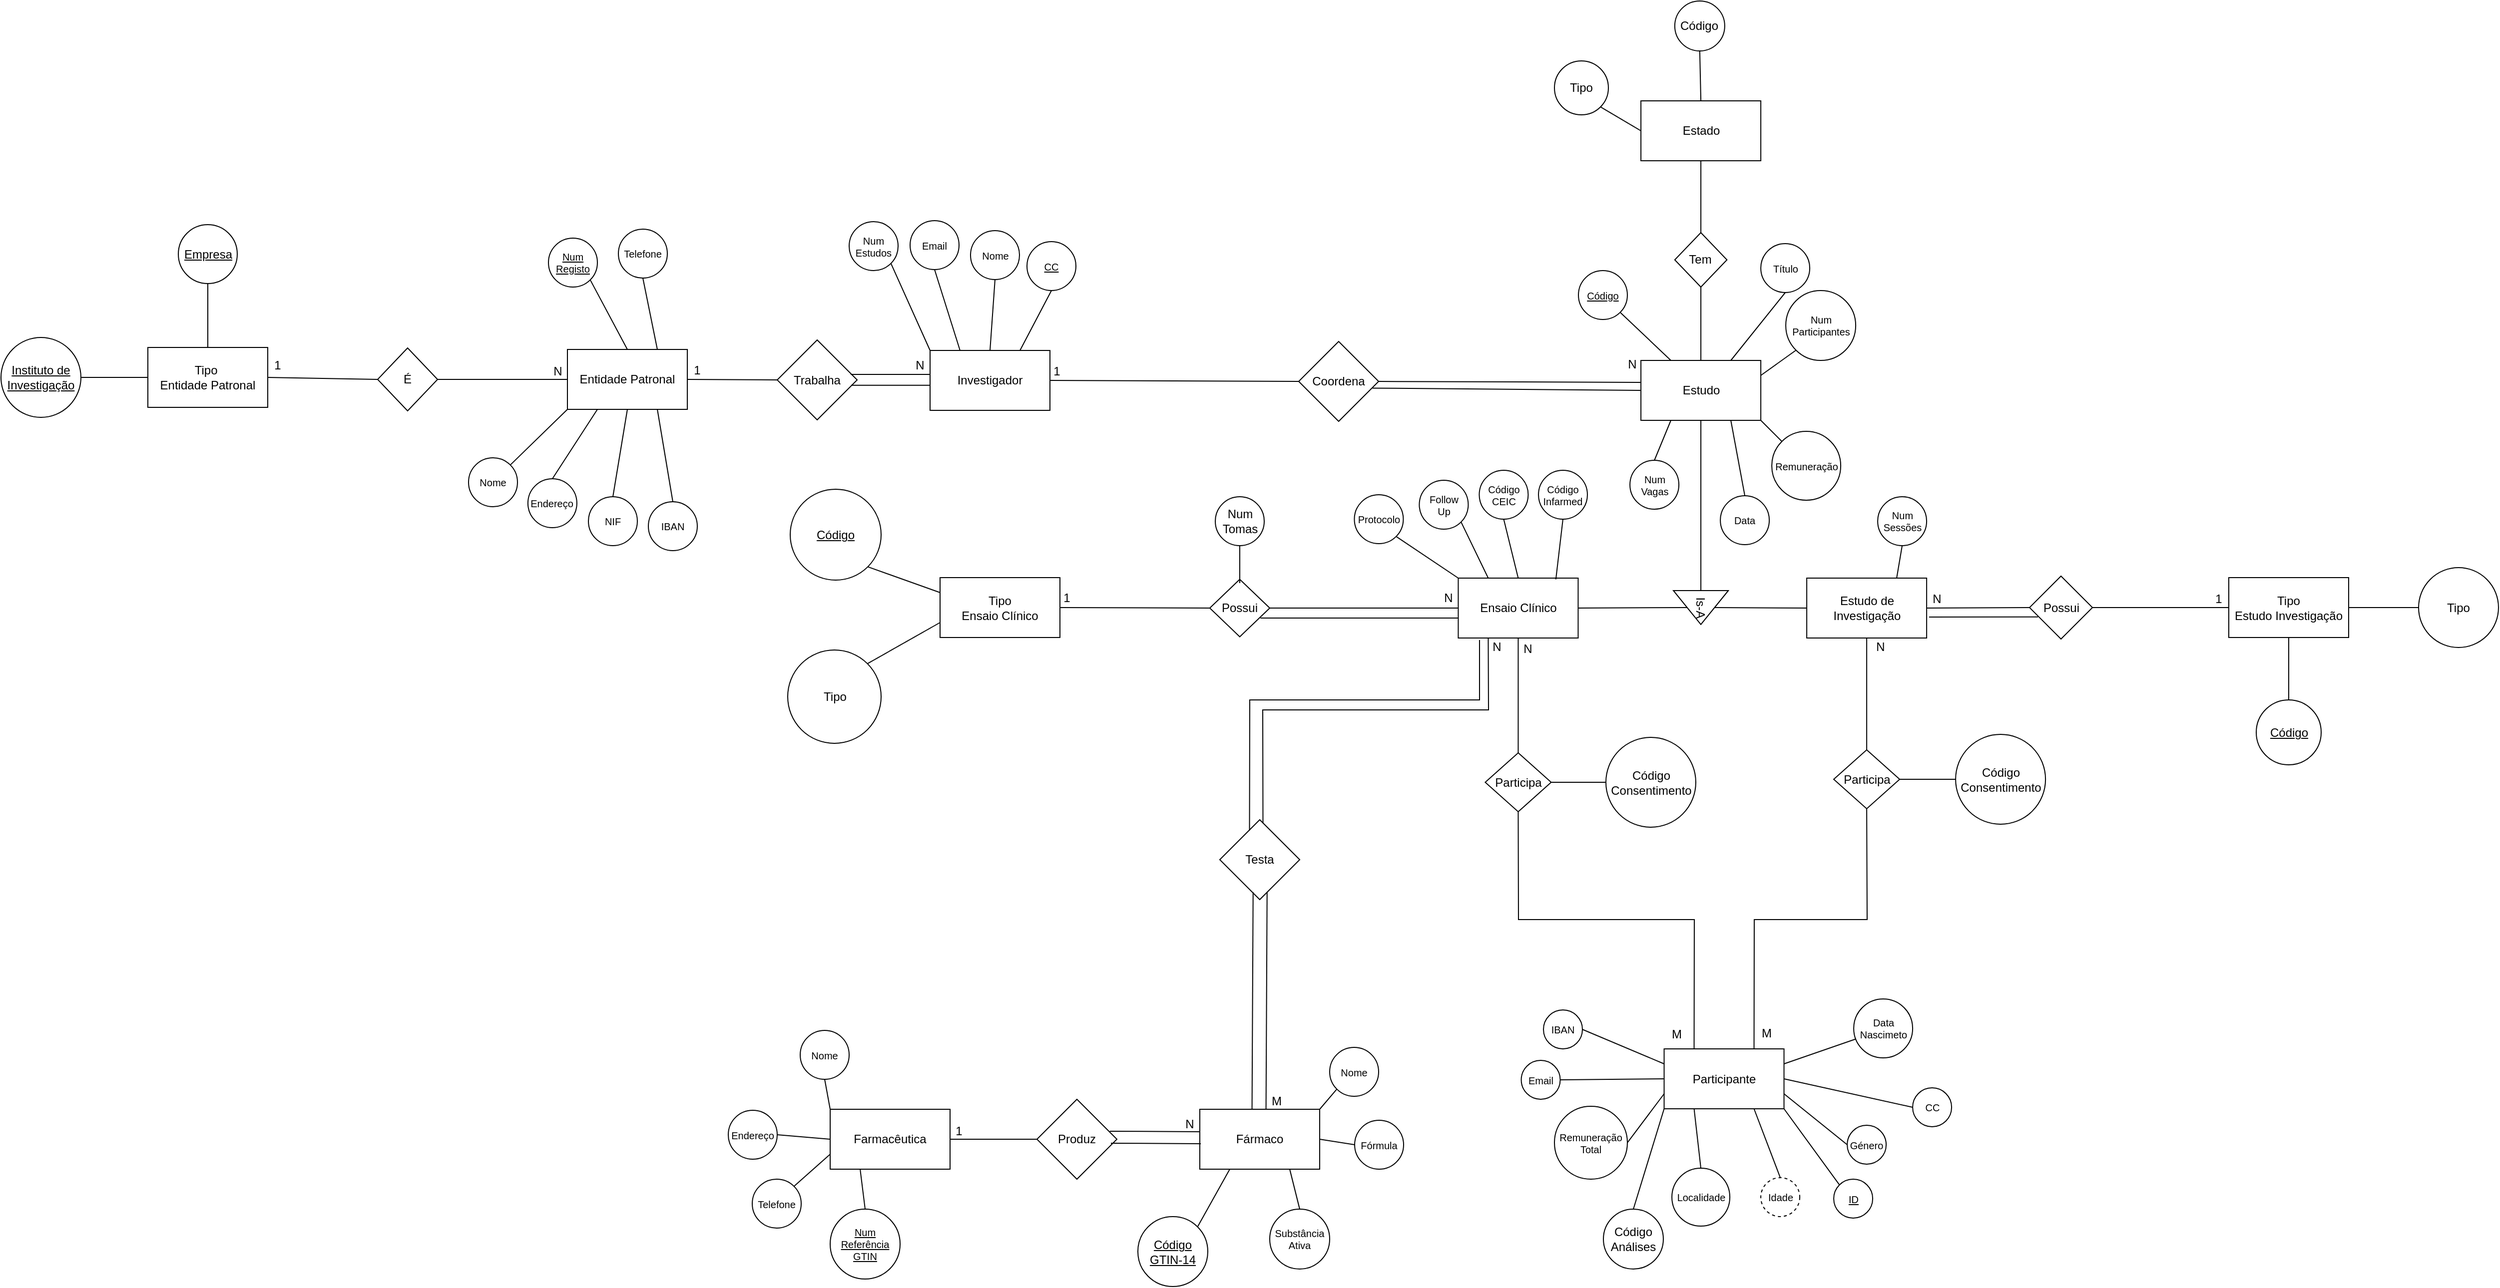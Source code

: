 <mxfile version="16.5.1" type="device" pages="2"><diagram id="kby0kCUKzNHG1Tt-_YYW" name="Página-1"><mxGraphModel dx="3978" dy="2334" grid="1" gridSize="10" guides="1" tooltips="1" connect="1" arrows="1" fold="1" page="1" pageScale="1" pageWidth="827" pageHeight="1169" math="0" shadow="0"><root><mxCell id="0"/><mxCell id="1" parent="0"/><mxCell id="H3s6Y1fzGSYo7tB2uRHg-1" value="Participante" style="rounded=0;whiteSpace=wrap;html=1;" parent="1" vertex="1"><mxGeometry x="474.78" y="779.5" width="120" height="60" as="geometry"/></mxCell><mxCell id="H3s6Y1fzGSYo7tB2uRHg-10" value="Estudo" style="rounded=0;whiteSpace=wrap;html=1;" parent="1" vertex="1"><mxGeometry x="451.56" y="90" width="120" height="60" as="geometry"/></mxCell><mxCell id="H3s6Y1fzGSYo7tB2uRHg-11" value="Ensaio Clínico" style="rounded=0;whiteSpace=wrap;html=1;" parent="1" vertex="1"><mxGeometry x="268.72" y="308" width="120" height="60" as="geometry"/></mxCell><mxCell id="H3s6Y1fzGSYo7tB2uRHg-12" value="Estudo de Investigação" style="rounded=0;whiteSpace=wrap;html=1;" parent="1" vertex="1"><mxGeometry x="617.56" y="308" width="120" height="60" as="geometry"/></mxCell><mxCell id="H3s6Y1fzGSYo7tB2uRHg-13" value="Is-A" style="triangle;whiteSpace=wrap;html=1;rotation=90;" parent="1" vertex="1"><mxGeometry x="494.56" y="310" width="34" height="55" as="geometry"/></mxCell><mxCell id="H3s6Y1fzGSYo7tB2uRHg-14" value="Investigador" style="rounded=0;whiteSpace=wrap;html=1;fontFamily=Helvetica;fontSize=12;fontColor=default;strokeColor=default;fillColor=default;" parent="1" vertex="1"><mxGeometry x="-260" y="80" width="120" height="60" as="geometry"/></mxCell><mxCell id="H3s6Y1fzGSYo7tB2uRHg-17" value="Farmacêutica" style="rounded=0;whiteSpace=wrap;html=1;fontFamily=Helvetica;fontSize=12;fontColor=default;strokeColor=default;fillColor=default;" parent="1" vertex="1"><mxGeometry x="-360" y="840" width="120" height="60" as="geometry"/></mxCell><mxCell id="H3s6Y1fzGSYo7tB2uRHg-18" value="Fármaco" style="rounded=0;whiteSpace=wrap;html=1;fontFamily=Helvetica;fontSize=12;fontColor=default;strokeColor=default;fillColor=default;" parent="1" vertex="1"><mxGeometry x="10" y="840" width="120" height="60" as="geometry"/></mxCell><mxCell id="H3s6Y1fzGSYo7tB2uRHg-22" value="" style="endArrow=none;html=1;rounded=0;fontFamily=Helvetica;fontSize=12;fontColor=default;entryX=0.5;entryY=1;entryDx=0;entryDy=0;exitX=0;exitY=0.5;exitDx=0;exitDy=0;" parent="1" source="H3s6Y1fzGSYo7tB2uRHg-13" target="H3s6Y1fzGSYo7tB2uRHg-10" edge="1"><mxGeometry width="50" height="50" relative="1" as="geometry"><mxPoint x="341.56" y="220" as="sourcePoint"/><mxPoint x="391.56" y="170" as="targetPoint"/></mxGeometry></mxCell><mxCell id="H3s6Y1fzGSYo7tB2uRHg-23" value="" style="endArrow=none;html=1;rounded=0;fontFamily=Helvetica;fontSize=12;fontColor=default;entryX=0.5;entryY=1;entryDx=0;entryDy=0;exitX=1;exitY=0.5;exitDx=0;exitDy=0;" parent="1" source="H3s6Y1fzGSYo7tB2uRHg-11" target="H3s6Y1fzGSYo7tB2uRHg-13" edge="1"><mxGeometry width="50" height="50" relative="1" as="geometry"><mxPoint x="351.56" y="340" as="sourcePoint"/><mxPoint x="401.56" y="290" as="targetPoint"/></mxGeometry></mxCell><mxCell id="H3s6Y1fzGSYo7tB2uRHg-24" value="" style="endArrow=none;html=1;rounded=0;fontFamily=Helvetica;fontSize=12;fontColor=default;entryX=0.5;entryY=0;entryDx=0;entryDy=0;exitX=0;exitY=0.5;exitDx=0;exitDy=0;" parent="1" source="H3s6Y1fzGSYo7tB2uRHg-12" target="H3s6Y1fzGSYo7tB2uRHg-13" edge="1"><mxGeometry width="50" height="50" relative="1" as="geometry"><mxPoint x="750.56" y="318" as="sourcePoint"/><mxPoint x="624.31" y="315.5" as="targetPoint"/></mxGeometry></mxCell><mxCell id="H3s6Y1fzGSYo7tB2uRHg-33" value="Entidade Patronal" style="rounded=0;whiteSpace=wrap;html=1;fontFamily=Helvetica;fontSize=12;fontColor=default;strokeColor=default;fillColor=default;" parent="1" vertex="1"><mxGeometry x="-623" y="79" width="120" height="60" as="geometry"/></mxCell><mxCell id="H3s6Y1fzGSYo7tB2uRHg-48" value="Coordena" style="rhombus;whiteSpace=wrap;html=1;fontFamily=Helvetica;fontSize=12;fontColor=default;strokeColor=default;fillColor=default;" parent="1" vertex="1"><mxGeometry x="109" y="71" width="80" height="80" as="geometry"/></mxCell><mxCell id="H3s6Y1fzGSYo7tB2uRHg-51" value="" style="endArrow=none;html=1;rounded=0;fontFamily=Helvetica;fontSize=12;fontColor=default;exitX=1;exitY=0.5;exitDx=0;exitDy=0;entryX=0;entryY=0.5;entryDx=0;entryDy=0;" parent="1" source="H3s6Y1fzGSYo7tB2uRHg-14" target="H3s6Y1fzGSYo7tB2uRHg-48" edge="1"><mxGeometry width="50" height="50" relative="1" as="geometry"><mxPoint x="-50" y="90" as="sourcePoint"/><mxPoint y="40" as="targetPoint"/></mxGeometry></mxCell><mxCell id="H3s6Y1fzGSYo7tB2uRHg-52" value="" style="endArrow=none;html=1;rounded=0;fontFamily=Helvetica;fontSize=12;fontColor=default;entryX=1;entryY=0.5;entryDx=0;entryDy=0;exitX=0.004;exitY=0.367;exitDx=0;exitDy=0;exitPerimeter=0;" parent="1" source="H3s6Y1fzGSYo7tB2uRHg-10" target="H3s6Y1fzGSYo7tB2uRHg-48" edge="1"><mxGeometry width="50" height="50" relative="1" as="geometry"><mxPoint x="30" y="130" as="sourcePoint"/><mxPoint x="80" y="80" as="targetPoint"/></mxGeometry></mxCell><mxCell id="H3s6Y1fzGSYo7tB2uRHg-53" value="1" style="text;html=1;strokeColor=none;fillColor=none;align=center;verticalAlign=middle;whiteSpace=wrap;rounded=0;fontFamily=Helvetica;fontSize=12;fontColor=default;" parent="1" vertex="1"><mxGeometry x="-163" y="86" width="60" height="30" as="geometry"/></mxCell><mxCell id="H3s6Y1fzGSYo7tB2uRHg-54" value="N" style="text;html=1;strokeColor=none;fillColor=none;align=center;verticalAlign=middle;whiteSpace=wrap;rounded=0;fontFamily=Helvetica;fontSize=12;fontColor=default;" parent="1" vertex="1"><mxGeometry x="412.56" y="79" width="60" height="30" as="geometry"/></mxCell><mxCell id="H3s6Y1fzGSYo7tB2uRHg-56" value="" style="endArrow=none;html=1;rounded=0;fontFamily=Helvetica;fontSize=12;fontColor=default;entryX=0;entryY=0.5;entryDx=0;entryDy=0;exitX=0.923;exitY=0.584;exitDx=0;exitDy=0;exitPerimeter=0;" parent="1" source="H3s6Y1fzGSYo7tB2uRHg-48" target="H3s6Y1fzGSYo7tB2uRHg-10" edge="1"><mxGeometry width="50" height="50" relative="1" as="geometry"><mxPoint x="130.0" y="57" as="sourcePoint"/><mxPoint x="354" y="107" as="targetPoint"/></mxGeometry></mxCell><mxCell id="H3s6Y1fzGSYo7tB2uRHg-61" value="Trabalha" style="rhombus;whiteSpace=wrap;html=1;fontFamily=Helvetica;fontSize=12;fontColor=default;strokeColor=default;fillColor=default;direction=south;" parent="1" vertex="1"><mxGeometry x="-413" y="69.5" width="80" height="80" as="geometry"/></mxCell><mxCell id="H3s6Y1fzGSYo7tB2uRHg-62" value="" style="endArrow=none;html=1;rounded=0;fontFamily=Helvetica;fontSize=12;fontColor=default;entryX=0.5;entryY=1;entryDx=0;entryDy=0;exitX=1;exitY=0.5;exitDx=0;exitDy=0;" parent="1" source="H3s6Y1fzGSYo7tB2uRHg-33" target="H3s6Y1fzGSYo7tB2uRHg-61" edge="1"><mxGeometry width="50" height="50" relative="1" as="geometry"><mxPoint x="-556" y="91.5" as="sourcePoint"/><mxPoint x="-555.4" y="35.26" as="targetPoint"/></mxGeometry></mxCell><mxCell id="H3s6Y1fzGSYo7tB2uRHg-66" value="" style="endArrow=none;html=1;rounded=0;fontFamily=Helvetica;fontSize=12;fontColor=default;exitX=0.432;exitY=0.08;exitDx=0;exitDy=0;entryX=0;entryY=0.5;entryDx=0;entryDy=0;exitPerimeter=0;" parent="1" source="H3s6Y1fzGSYo7tB2uRHg-61" edge="1"><mxGeometry width="50" height="50" relative="1" as="geometry"><mxPoint x="-333" y="103.5" as="sourcePoint"/><mxPoint x="-260" y="104.0" as="targetPoint"/></mxGeometry></mxCell><mxCell id="H3s6Y1fzGSYo7tB2uRHg-69" value="Testa" style="rhombus;whiteSpace=wrap;html=1;fontFamily=Helvetica;fontSize=12;fontColor=default;strokeColor=default;fillColor=default;" parent="1" vertex="1"><mxGeometry x="30" y="550" width="80" height="80" as="geometry"/></mxCell><mxCell id="H3s6Y1fzGSYo7tB2uRHg-70" value="N" style="text;html=1;strokeColor=none;fillColor=none;align=center;verticalAlign=middle;whiteSpace=wrap;rounded=0;fontFamily=Helvetica;fontSize=12;fontColor=default;" parent="1" vertex="1"><mxGeometry x="289.28" y="362" width="37.44" height="29" as="geometry"/></mxCell><mxCell id="H3s6Y1fzGSYo7tB2uRHg-71" value="M" style="text;html=1;strokeColor=none;fillColor=none;align=center;verticalAlign=middle;whiteSpace=wrap;rounded=0;fontFamily=Helvetica;fontSize=12;fontColor=default;" parent="1" vertex="1"><mxGeometry x="57" y="817" width="60" height="30" as="geometry"/></mxCell><mxCell id="H3s6Y1fzGSYo7tB2uRHg-73" value="" style="endArrow=none;html=1;rounded=0;fontFamily=Helvetica;fontSize=12;fontColor=default;exitX=0.419;exitY=0.009;exitDx=0;exitDy=0;exitPerimeter=0;entryX=0.392;entryY=0.908;entryDx=0;entryDy=0;entryPerimeter=0;" parent="1" edge="1"><mxGeometry width="50" height="50" relative="1" as="geometry"><mxPoint x="62.28" y="840.54" as="sourcePoint"/><mxPoint x="63.36" y="622.64" as="targetPoint"/></mxGeometry></mxCell><mxCell id="H3s6Y1fzGSYo7tB2uRHg-74" value="" style="endArrow=none;html=1;rounded=0;fontFamily=Helvetica;fontSize=12;fontColor=default;exitX=0.419;exitY=0.009;exitDx=0;exitDy=0;exitPerimeter=0;entryX=0.392;entryY=0.908;entryDx=0;entryDy=0;entryPerimeter=0;" parent="1" edge="1"><mxGeometry width="50" height="50" relative="1" as="geometry"><mxPoint x="76.28" y="840.54" as="sourcePoint"/><mxPoint x="77.36" y="622.64" as="targetPoint"/></mxGeometry></mxCell><mxCell id="H3s6Y1fzGSYo7tB2uRHg-75" value="" style="endArrow=none;html=1;rounded=0;fontFamily=Helvetica;fontSize=12;fontColor=default;exitX=0.372;exitY=0.135;exitDx=0;exitDy=0;exitPerimeter=0;" parent="1" source="H3s6Y1fzGSYo7tB2uRHg-69" edge="1"><mxGeometry width="50" height="50" relative="1" as="geometry"><mxPoint x="30" y="510" as="sourcePoint"/><mxPoint x="290" y="370" as="targetPoint"/><Array as="points"><mxPoint x="60" y="430"/><mxPoint x="290" y="430"/></Array></mxGeometry></mxCell><mxCell id="H3s6Y1fzGSYo7tB2uRHg-76" value="" style="endArrow=none;html=1;rounded=0;fontFamily=Helvetica;fontSize=12;fontColor=default;exitX=0.578;exitY=0.094;exitDx=0;exitDy=0;exitPerimeter=0;entryX=0.25;entryY=1;entryDx=0;entryDy=0;" parent="1" target="H3s6Y1fzGSYo7tB2uRHg-11" edge="1"><mxGeometry width="50" height="50" relative="1" as="geometry"><mxPoint x="73.24" y="553.52" as="sourcePoint"/><mxPoint x="370" y="412" as="targetPoint"/><Array as="points"><mxPoint x="73" y="440"/><mxPoint x="299" y="440"/></Array></mxGeometry></mxCell><mxCell id="H3s6Y1fzGSYo7tB2uRHg-79" value="Produz" style="rhombus;whiteSpace=wrap;html=1;fontFamily=Helvetica;fontSize=12;fontColor=default;strokeColor=default;fillColor=default;" parent="1" vertex="1"><mxGeometry x="-153" y="830" width="80" height="80" as="geometry"/></mxCell><mxCell id="H3s6Y1fzGSYo7tB2uRHg-80" value="1" style="text;html=1;strokeColor=none;fillColor=none;align=center;verticalAlign=middle;whiteSpace=wrap;rounded=0;fontFamily=Helvetica;fontSize=12;fontColor=default;" parent="1" vertex="1"><mxGeometry x="-261" y="847" width="60" height="30" as="geometry"/></mxCell><mxCell id="H3s6Y1fzGSYo7tB2uRHg-81" value="N" style="text;html=1;strokeColor=none;fillColor=none;align=center;verticalAlign=middle;whiteSpace=wrap;rounded=0;fontFamily=Helvetica;fontSize=12;fontColor=default;" parent="1" vertex="1"><mxGeometry x="-30" y="840" width="60" height="30" as="geometry"/></mxCell><mxCell id="H3s6Y1fzGSYo7tB2uRHg-82" value="" style="endArrow=none;html=1;rounded=0;fontFamily=Helvetica;fontSize=12;fontColor=default;entryX=0;entryY=0.358;entryDx=0;entryDy=0;entryPerimeter=0;" parent="1" edge="1"><mxGeometry width="50" height="50" relative="1" as="geometry"><mxPoint x="-80" y="862" as="sourcePoint"/><mxPoint x="10.0" y="862.48" as="targetPoint"/></mxGeometry></mxCell><mxCell id="H3s6Y1fzGSYo7tB2uRHg-83" value="" style="endArrow=none;html=1;rounded=0;fontFamily=Helvetica;fontSize=12;fontColor=default;entryX=0;entryY=0.358;entryDx=0;entryDy=0;entryPerimeter=0;" parent="1" edge="1"><mxGeometry width="50" height="50" relative="1" as="geometry"><mxPoint x="-79.0" y="874" as="sourcePoint"/><mxPoint x="11.0" y="874.48" as="targetPoint"/></mxGeometry></mxCell><mxCell id="H3s6Y1fzGSYo7tB2uRHg-84" value="" style="endArrow=none;html=1;rounded=0;fontFamily=Helvetica;fontSize=12;fontColor=default;exitX=1;exitY=0.5;exitDx=0;exitDy=0;entryX=0;entryY=0.5;entryDx=0;entryDy=0;" parent="1" source="H3s6Y1fzGSYo7tB2uRHg-17" target="H3s6Y1fzGSYo7tB2uRHg-79" edge="1"><mxGeometry width="50" height="50" relative="1" as="geometry"><mxPoint x="-200" y="950" as="sourcePoint"/><mxPoint x="-150" y="900" as="targetPoint"/></mxGeometry></mxCell><mxCell id="H3s6Y1fzGSYo7tB2uRHg-94" value="Título" style="ellipse;whiteSpace=wrap;html=1;aspect=fixed;fontFamily=Helvetica;fontSize=10;fontColor=default;strokeColor=default;fillColor=default;" parent="1" vertex="1"><mxGeometry x="571.56" y="-27" width="49" height="49" as="geometry"/></mxCell><mxCell id="H3s6Y1fzGSYo7tB2uRHg-96" value="&lt;u&gt;Código&lt;/u&gt;" style="ellipse;whiteSpace=wrap;html=1;aspect=fixed;fontFamily=Helvetica;fontSize=10;fontColor=default;strokeColor=default;fillColor=default;" parent="1" vertex="1"><mxGeometry x="389" width="49" height="49" as="geometry"/></mxCell><mxCell id="H3s6Y1fzGSYo7tB2uRHg-97" value="&lt;font style=&quot;font-size: 10px&quot;&gt;Num&lt;br&gt;Participantes&lt;/font&gt;" style="ellipse;whiteSpace=wrap;html=1;aspect=fixed;fontFamily=Helvetica;fontSize=10;fontColor=default;strokeColor=default;fillColor=default;" parent="1" vertex="1"><mxGeometry x="596.56" y="20" width="70" height="70" as="geometry"/></mxCell><mxCell id="H3s6Y1fzGSYo7tB2uRHg-98" value="&lt;font style=&quot;font-size: 10px&quot;&gt;Num&lt;br&gt;Vagas&lt;/font&gt;" style="ellipse;whiteSpace=wrap;html=1;aspect=fixed;fontFamily=Helvetica;fontSize=10;fontColor=default;strokeColor=default;fillColor=default;direction=south;" parent="1" vertex="1"><mxGeometry x="440.56" y="190" width="49" height="49" as="geometry"/></mxCell><mxCell id="H3s6Y1fzGSYo7tB2uRHg-99" value="Num&lt;br&gt;Sessões" style="ellipse;whiteSpace=wrap;html=1;aspect=fixed;fontFamily=Helvetica;fontSize=10;fontColor=default;strokeColor=default;fillColor=default;" parent="1" vertex="1"><mxGeometry x="688.56" y="226.5" width="49" height="49" as="geometry"/></mxCell><mxCell id="H3s6Y1fzGSYo7tB2uRHg-101" value="" style="endArrow=none;html=1;rounded=0;fontFamily=Helvetica;fontSize=10;fontColor=default;entryX=1;entryY=1;entryDx=0;entryDy=0;exitX=0.25;exitY=0;exitDx=0;exitDy=0;" parent="1" source="H3s6Y1fzGSYo7tB2uRHg-10" target="H3s6Y1fzGSYo7tB2uRHg-96" edge="1"><mxGeometry width="50" height="50" relative="1" as="geometry"><mxPoint x="517.56" y="110" as="sourcePoint"/><mxPoint x="567.56" y="60" as="targetPoint"/></mxGeometry></mxCell><mxCell id="H3s6Y1fzGSYo7tB2uRHg-102" value="" style="endArrow=none;html=1;rounded=0;fontFamily=Helvetica;fontSize=10;fontColor=default;entryX=0.5;entryY=1;entryDx=0;entryDy=0;exitX=0.75;exitY=0;exitDx=0;exitDy=0;" parent="1" source="H3s6Y1fzGSYo7tB2uRHg-10" target="H3s6Y1fzGSYo7tB2uRHg-94" edge="1"><mxGeometry width="50" height="50" relative="1" as="geometry"><mxPoint x="687.56" y="70" as="sourcePoint"/><mxPoint x="737.56" y="20" as="targetPoint"/></mxGeometry></mxCell><mxCell id="H3s6Y1fzGSYo7tB2uRHg-103" value="" style="endArrow=none;html=1;rounded=0;fontFamily=Helvetica;fontSize=10;fontColor=default;entryX=0;entryY=1;entryDx=0;entryDy=0;exitX=1;exitY=0.25;exitDx=0;exitDy=0;" parent="1" source="H3s6Y1fzGSYo7tB2uRHg-10" target="H3s6Y1fzGSYo7tB2uRHg-97" edge="1"><mxGeometry width="50" height="50" relative="1" as="geometry"><mxPoint x="727.56" y="160" as="sourcePoint"/><mxPoint x="777.56" y="110" as="targetPoint"/></mxGeometry></mxCell><mxCell id="H3s6Y1fzGSYo7tB2uRHg-110" value="Código&lt;br&gt;Infarmed" style="ellipse;whiteSpace=wrap;html=1;aspect=fixed;fontFamily=Helvetica;fontSize=10;fontColor=default;strokeColor=default;fillColor=default;" parent="1" vertex="1"><mxGeometry x="349.0" y="200" width="49" height="49" as="geometry"/></mxCell><mxCell id="H3s6Y1fzGSYo7tB2uRHg-111" value="Código&lt;br&gt;CEIC" style="ellipse;whiteSpace=wrap;html=1;aspect=fixed;fontFamily=Helvetica;fontSize=10;fontColor=default;strokeColor=default;fillColor=default;" parent="1" vertex="1"><mxGeometry x="289.72" y="200" width="49" height="49" as="geometry"/></mxCell><mxCell id="H3s6Y1fzGSYo7tB2uRHg-112" value="" style="endArrow=none;html=1;rounded=0;fontFamily=Helvetica;fontSize=10;fontColor=default;entryX=0.5;entryY=1;entryDx=0;entryDy=0;exitX=0.814;exitY=0.022;exitDx=0;exitDy=0;exitPerimeter=0;" parent="1" source="H3s6Y1fzGSYo7tB2uRHg-11" target="H3s6Y1fzGSYo7tB2uRHg-110" edge="1"><mxGeometry width="50" height="50" relative="1" as="geometry"><mxPoint x="577.28" y="324.5" as="sourcePoint"/><mxPoint x="627.28" y="274.5" as="targetPoint"/></mxGeometry></mxCell><mxCell id="H3s6Y1fzGSYo7tB2uRHg-113" value="" style="endArrow=none;html=1;rounded=0;fontFamily=Helvetica;fontSize=10;fontColor=default;entryX=0.5;entryY=1;entryDx=0;entryDy=0;exitX=0.5;exitY=0;exitDx=0;exitDy=0;" parent="1" source="H3s6Y1fzGSYo7tB2uRHg-11" target="H3s6Y1fzGSYo7tB2uRHg-111" edge="1"><mxGeometry width="50" height="50" relative="1" as="geometry"><mxPoint x="237.28" y="384.5" as="sourcePoint"/><mxPoint x="287.28" y="334.5" as="targetPoint"/></mxGeometry></mxCell><mxCell id="H3s6Y1fzGSYo7tB2uRHg-115" value="" style="endArrow=none;html=1;rounded=0;fontFamily=Helvetica;fontSize=10;fontColor=default;entryX=0.5;entryY=1;entryDx=0;entryDy=0;exitX=0.75;exitY=0;exitDx=0;exitDy=0;" parent="1" source="H3s6Y1fzGSYo7tB2uRHg-12" target="H3s6Y1fzGSYo7tB2uRHg-99" edge="1"><mxGeometry width="50" height="50" relative="1" as="geometry"><mxPoint x="856.56" y="378" as="sourcePoint"/><mxPoint x="906.56" y="328" as="targetPoint"/></mxGeometry></mxCell><mxCell id="H3s6Y1fzGSYo7tB2uRHg-118" value="Follow&lt;br&gt;Up" style="ellipse;whiteSpace=wrap;html=1;aspect=fixed;fontFamily=Helvetica;fontSize=10;fontColor=default;strokeColor=default;fillColor=default;" parent="1" vertex="1"><mxGeometry x="229.72" y="210" width="49" height="49" as="geometry"/></mxCell><mxCell id="H3s6Y1fzGSYo7tB2uRHg-119" value="" style="endArrow=none;html=1;rounded=0;fontFamily=Helvetica;fontSize=10;fontColor=default;entryX=0.25;entryY=0;entryDx=0;entryDy=0;exitX=1;exitY=1;exitDx=0;exitDy=0;" parent="1" source="H3s6Y1fzGSYo7tB2uRHg-118" target="H3s6Y1fzGSYo7tB2uRHg-11" edge="1"><mxGeometry width="50" height="50" relative="1" as="geometry"><mxPoint x="247.28" y="524.5" as="sourcePoint"/><mxPoint x="297.28" y="474.5" as="targetPoint"/></mxGeometry></mxCell><mxCell id="H3s6Y1fzGSYo7tB2uRHg-122" value="Remuneração" style="ellipse;whiteSpace=wrap;html=1;aspect=fixed;fontFamily=Helvetica;fontSize=10;fontColor=default;strokeColor=default;fillColor=default;direction=south;" parent="1" vertex="1"><mxGeometry x="582.56" y="161" width="69" height="69" as="geometry"/></mxCell><mxCell id="H3s6Y1fzGSYo7tB2uRHg-123" value="" style="endArrow=none;html=1;rounded=0;fontFamily=Helvetica;fontSize=10;fontColor=default;entryX=1;entryY=1;entryDx=0;entryDy=0;exitX=0;exitY=1;exitDx=0;exitDy=0;" parent="1" source="H3s6Y1fzGSYo7tB2uRHg-122" target="H3s6Y1fzGSYo7tB2uRHg-10" edge="1"><mxGeometry width="50" height="50" relative="1" as="geometry"><mxPoint x="727.56" y="200" as="sourcePoint"/><mxPoint x="777.56" y="150" as="targetPoint"/></mxGeometry></mxCell><mxCell id="H3s6Y1fzGSYo7tB2uRHg-124" value="" style="endArrow=none;html=1;rounded=0;fontFamily=Helvetica;fontSize=10;fontColor=default;entryX=0.25;entryY=1;entryDx=0;entryDy=0;exitX=0;exitY=0.5;exitDx=0;exitDy=0;" parent="1" source="H3s6Y1fzGSYo7tB2uRHg-98" target="H3s6Y1fzGSYo7tB2uRHg-10" edge="1"><mxGeometry width="50" height="50" relative="1" as="geometry"><mxPoint x="357.56" y="270" as="sourcePoint"/><mxPoint x="397.56" y="220" as="targetPoint"/></mxGeometry></mxCell><mxCell id="H3s6Y1fzGSYo7tB2uRHg-133" value="CC" style="ellipse;whiteSpace=wrap;html=1;aspect=fixed;fontFamily=Helvetica;fontSize=10;fontColor=default;strokeColor=default;fillColor=default;" parent="1" vertex="1"><mxGeometry x="723.56" y="818.5" width="39" height="39" as="geometry"/></mxCell><mxCell id="H3s6Y1fzGSYo7tB2uRHg-134" value="" style="endArrow=none;html=1;rounded=0;fontFamily=Helvetica;fontSize=10;fontColor=default;entryX=0;entryY=0.5;entryDx=0;entryDy=0;exitX=1;exitY=0.5;exitDx=0;exitDy=0;" parent="1" source="H3s6Y1fzGSYo7tB2uRHg-1" target="H3s6Y1fzGSYo7tB2uRHg-133" edge="1"><mxGeometry width="50" height="50" relative="1" as="geometry"><mxPoint x="614.84" y="1016.5" as="sourcePoint"/><mxPoint x="770.84" y="1026.5" as="targetPoint"/></mxGeometry></mxCell><mxCell id="H3s6Y1fzGSYo7tB2uRHg-135" value="IBAN" style="ellipse;whiteSpace=wrap;html=1;aspect=fixed;fontFamily=Helvetica;fontSize=10;fontColor=default;strokeColor=default;fillColor=default;" parent="1" vertex="1"><mxGeometry x="354" y="740.5" width="39" height="39" as="geometry"/></mxCell><mxCell id="H3s6Y1fzGSYo7tB2uRHg-136" value="Data&lt;br&gt;Nascimeto" style="ellipse;whiteSpace=wrap;html=1;aspect=fixed;fontFamily=Helvetica;fontSize=10;fontColor=default;strokeColor=default;fillColor=default;" parent="1" vertex="1"><mxGeometry x="664.56" y="729.5" width="59" height="59" as="geometry"/></mxCell><mxCell id="H3s6Y1fzGSYo7tB2uRHg-137" value="Género" style="ellipse;whiteSpace=wrap;html=1;aspect=fixed;fontFamily=Helvetica;fontSize=10;fontColor=default;strokeColor=default;fillColor=default;" parent="1" vertex="1"><mxGeometry x="658.06" y="856" width="39" height="39" as="geometry"/></mxCell><mxCell id="H3s6Y1fzGSYo7tB2uRHg-138" value="" style="endArrow=none;html=1;rounded=0;fontFamily=Helvetica;fontSize=10;fontColor=default;entryX=1;entryY=0.5;entryDx=0;entryDy=0;exitX=0;exitY=0.25;exitDx=0;exitDy=0;" parent="1" source="H3s6Y1fzGSYo7tB2uRHg-1" target="H3s6Y1fzGSYo7tB2uRHg-135" edge="1"><mxGeometry width="50" height="50" relative="1" as="geometry"><mxPoint x="410.34" y="849.5" as="sourcePoint"/><mxPoint x="460.34" y="799.5" as="targetPoint"/></mxGeometry></mxCell><mxCell id="H3s6Y1fzGSYo7tB2uRHg-139" value="" style="endArrow=none;html=1;rounded=0;fontFamily=Helvetica;fontSize=10;fontColor=default;entryX=0.041;entryY=0.678;entryDx=0;entryDy=0;exitX=1;exitY=0.25;exitDx=0;exitDy=0;entryPerimeter=0;" parent="1" source="H3s6Y1fzGSYo7tB2uRHg-1" target="H3s6Y1fzGSYo7tB2uRHg-136" edge="1"><mxGeometry width="50" height="50" relative="1" as="geometry"><mxPoint x="460.34" y="909.5" as="sourcePoint"/><mxPoint x="510.34" y="859.5" as="targetPoint"/></mxGeometry></mxCell><mxCell id="H3s6Y1fzGSYo7tB2uRHg-140" value="" style="endArrow=none;html=1;rounded=0;fontFamily=Helvetica;fontSize=10;fontColor=default;entryX=0;entryY=0.5;entryDx=0;entryDy=0;exitX=1;exitY=0.75;exitDx=0;exitDy=0;" parent="1" source="H3s6Y1fzGSYo7tB2uRHg-1" target="H3s6Y1fzGSYo7tB2uRHg-137" edge="1"><mxGeometry width="50" height="50" relative="1" as="geometry"><mxPoint x="590.34" y="919.5" as="sourcePoint"/><mxPoint x="640.34" y="869.5" as="targetPoint"/></mxGeometry></mxCell><mxCell id="H3s6Y1fzGSYo7tB2uRHg-141" value="Remuneração&lt;br&gt;Total" style="ellipse;whiteSpace=wrap;html=1;aspect=fixed;fontFamily=Helvetica;fontSize=10;fontColor=default;strokeColor=default;fillColor=default;" parent="1" vertex="1"><mxGeometry x="365" y="837" width="73" height="73" as="geometry"/></mxCell><mxCell id="H3s6Y1fzGSYo7tB2uRHg-142" value="" style="endArrow=none;html=1;rounded=0;fontFamily=Helvetica;fontSize=10;fontColor=default;entryX=1;entryY=0.5;entryDx=0;entryDy=0;exitX=0;exitY=0.75;exitDx=0;exitDy=0;" parent="1" source="H3s6Y1fzGSYo7tB2uRHg-1" target="H3s6Y1fzGSYo7tB2uRHg-141" edge="1"><mxGeometry width="50" height="50" relative="1" as="geometry"><mxPoint x="450.34" y="919.5" as="sourcePoint"/><mxPoint x="500.34" y="869.5" as="targetPoint"/></mxGeometry></mxCell><mxCell id="H3s6Y1fzGSYo7tB2uRHg-143" value="Email" style="ellipse;whiteSpace=wrap;html=1;aspect=fixed;fontFamily=Helvetica;fontSize=10;fontColor=default;strokeColor=default;fillColor=default;" parent="1" vertex="1"><mxGeometry x="331.78" y="791" width="39" height="39" as="geometry"/></mxCell><mxCell id="H3s6Y1fzGSYo7tB2uRHg-144" value="" style="endArrow=none;html=1;rounded=0;fontFamily=Helvetica;fontSize=10;fontColor=default;exitX=0;exitY=0.5;exitDx=0;exitDy=0;entryX=1;entryY=0.5;entryDx=0;entryDy=0;" parent="1" source="H3s6Y1fzGSYo7tB2uRHg-1" target="H3s6Y1fzGSYo7tB2uRHg-143" edge="1"><mxGeometry width="50" height="50" relative="1" as="geometry"><mxPoint x="430.34" y="899.5" as="sourcePoint"/><mxPoint x="392.78" y="759.5" as="targetPoint"/></mxGeometry></mxCell><mxCell id="H3s6Y1fzGSYo7tB2uRHg-145" value="Idade" style="ellipse;whiteSpace=wrap;html=1;aspect=fixed;fontFamily=Helvetica;fontSize=10;fontColor=default;strokeColor=default;fillColor=default;dashed=1;" parent="1" vertex="1"><mxGeometry x="571.56" y="908.5" width="39" height="39" as="geometry"/></mxCell><mxCell id="H3s6Y1fzGSYo7tB2uRHg-146" value="" style="endArrow=none;html=1;rounded=0;fontFamily=Helvetica;fontSize=10;fontColor=default;entryX=0.75;entryY=1;entryDx=0;entryDy=0;exitX=0.5;exitY=0;exitDx=0;exitDy=0;" parent="1" source="H3s6Y1fzGSYo7tB2uRHg-145" target="H3s6Y1fzGSYo7tB2uRHg-1" edge="1"><mxGeometry width="50" height="50" relative="1" as="geometry"><mxPoint x="580.34" y="909.5" as="sourcePoint"/><mxPoint x="630.34" y="859.5" as="targetPoint"/></mxGeometry></mxCell><mxCell id="H3s6Y1fzGSYo7tB2uRHg-147" value="Localidade" style="ellipse;whiteSpace=wrap;html=1;aspect=fixed;fontFamily=Helvetica;fontSize=10;fontColor=default;strokeColor=default;fillColor=default;" parent="1" vertex="1"><mxGeometry x="482.56" y="899" width="58" height="58" as="geometry"/></mxCell><mxCell id="H3s6Y1fzGSYo7tB2uRHg-148" value="" style="endArrow=none;html=1;rounded=0;fontFamily=Helvetica;fontSize=10;fontColor=default;entryX=0.25;entryY=1;entryDx=0;entryDy=0;exitX=0.5;exitY=0;exitDx=0;exitDy=0;" parent="1" source="H3s6Y1fzGSYo7tB2uRHg-147" target="H3s6Y1fzGSYo7tB2uRHg-1" edge="1"><mxGeometry width="50" height="50" relative="1" as="geometry"><mxPoint x="470.34" y="929.5" as="sourcePoint"/><mxPoint x="520.34" y="879.5" as="targetPoint"/></mxGeometry></mxCell><mxCell id="H3s6Y1fzGSYo7tB2uRHg-157" value="Data" style="ellipse;whiteSpace=wrap;html=1;aspect=fixed;fontFamily=Helvetica;fontSize=10;fontColor=default;strokeColor=default;fillColor=default;" parent="1" vertex="1"><mxGeometry x="531.06" y="225.5" width="49" height="49" as="geometry"/></mxCell><mxCell id="H3s6Y1fzGSYo7tB2uRHg-158" value="" style="endArrow=none;html=1;rounded=0;fontFamily=Helvetica;fontSize=10;fontColor=default;entryX=0.75;entryY=1;entryDx=0;entryDy=0;exitX=0.5;exitY=0;exitDx=0;exitDy=0;" parent="1" source="H3s6Y1fzGSYo7tB2uRHg-157" target="H3s6Y1fzGSYo7tB2uRHg-10" edge="1"><mxGeometry width="50" height="50" relative="1" as="geometry"><mxPoint x="380" y="270" as="sourcePoint"/><mxPoint x="430" y="220" as="targetPoint"/></mxGeometry></mxCell><mxCell id="H3s6Y1fzGSYo7tB2uRHg-159" value="Nome" style="ellipse;whiteSpace=wrap;html=1;aspect=fixed;fontFamily=Helvetica;fontSize=10;fontColor=default;strokeColor=default;fillColor=default;" parent="1" vertex="1"><mxGeometry x="140" y="778" width="49" height="49" as="geometry"/></mxCell><mxCell id="H3s6Y1fzGSYo7tB2uRHg-160" value="" style="endArrow=none;html=1;rounded=0;fontFamily=Helvetica;fontSize=10;fontColor=default;entryX=0;entryY=1;entryDx=0;entryDy=0;exitX=1;exitY=0;exitDx=0;exitDy=0;" parent="1" source="H3s6Y1fzGSYo7tB2uRHg-18" target="H3s6Y1fzGSYo7tB2uRHg-159" edge="1"><mxGeometry width="50" height="50" relative="1" as="geometry"><mxPoint x="100" y="970" as="sourcePoint"/><mxPoint x="150" y="920" as="targetPoint"/></mxGeometry></mxCell><mxCell id="H3s6Y1fzGSYo7tB2uRHg-162" value="Protocolo" style="ellipse;whiteSpace=wrap;html=1;aspect=fixed;fontFamily=Helvetica;fontSize=10;fontColor=default;strokeColor=default;fillColor=default;" parent="1" vertex="1"><mxGeometry x="164.72" y="224.5" width="49" height="49" as="geometry"/></mxCell><mxCell id="H3s6Y1fzGSYo7tB2uRHg-167" value="Fórmula" style="ellipse;whiteSpace=wrap;html=1;aspect=fixed;fontFamily=Helvetica;fontSize=10;fontColor=default;strokeColor=default;fillColor=default;" parent="1" vertex="1"><mxGeometry x="165" y="851" width="49" height="49" as="geometry"/></mxCell><mxCell id="H3s6Y1fzGSYo7tB2uRHg-168" value="Substância&lt;br&gt;Ativa" style="ellipse;whiteSpace=wrap;html=1;aspect=fixed;fontFamily=Helvetica;fontSize=10;fontColor=default;strokeColor=default;fillColor=default;" parent="1" vertex="1"><mxGeometry x="80" y="940" width="60" height="60" as="geometry"/></mxCell><mxCell id="H3s6Y1fzGSYo7tB2uRHg-169" value="" style="endArrow=none;html=1;rounded=0;fontFamily=Helvetica;fontSize=10;fontColor=default;entryX=0;entryY=0.5;entryDx=0;entryDy=0;exitX=1;exitY=0.5;exitDx=0;exitDy=0;" parent="1" source="H3s6Y1fzGSYo7tB2uRHg-18" target="H3s6Y1fzGSYo7tB2uRHg-167" edge="1"><mxGeometry width="50" height="50" relative="1" as="geometry"><mxPoint x="80" y="960" as="sourcePoint"/><mxPoint x="130" y="910" as="targetPoint"/></mxGeometry></mxCell><mxCell id="H3s6Y1fzGSYo7tB2uRHg-170" value="" style="endArrow=none;html=1;rounded=0;fontFamily=Helvetica;fontSize=10;fontColor=default;entryX=0.75;entryY=1;entryDx=0;entryDy=0;exitX=0.5;exitY=0;exitDx=0;exitDy=0;" parent="1" source="H3s6Y1fzGSYo7tB2uRHg-168" target="H3s6Y1fzGSYo7tB2uRHg-18" edge="1"><mxGeometry width="50" height="50" relative="1" as="geometry"><mxPoint x="50" y="970" as="sourcePoint"/><mxPoint x="100" y="920" as="targetPoint"/></mxGeometry></mxCell><mxCell id="H3s6Y1fzGSYo7tB2uRHg-174" value="Nome" style="ellipse;whiteSpace=wrap;html=1;aspect=fixed;fontFamily=Helvetica;fontSize=10;fontColor=default;strokeColor=default;fillColor=default;" parent="1" vertex="1"><mxGeometry x="-390" y="761" width="49" height="49" as="geometry"/></mxCell><mxCell id="H3s6Y1fzGSYo7tB2uRHg-175" value="Endereço" style="ellipse;whiteSpace=wrap;html=1;aspect=fixed;fontFamily=Helvetica;fontSize=10;fontColor=default;strokeColor=default;fillColor=default;" parent="1" vertex="1"><mxGeometry x="-462" y="841" width="49" height="49" as="geometry"/></mxCell><mxCell id="H3s6Y1fzGSYo7tB2uRHg-176" value="Telefone" style="ellipse;whiteSpace=wrap;html=1;aspect=fixed;fontFamily=Helvetica;fontSize=10;fontColor=default;strokeColor=default;fillColor=default;" parent="1" vertex="1"><mxGeometry x="-438" y="910" width="49" height="49" as="geometry"/></mxCell><mxCell id="H3s6Y1fzGSYo7tB2uRHg-177" value="&lt;u&gt;Num Referência&lt;br&gt;GTIN&lt;br&gt;&lt;/u&gt;" style="ellipse;whiteSpace=wrap;html=1;aspect=fixed;fontFamily=Helvetica;fontSize=10;fontColor=default;strokeColor=default;fillColor=default;" parent="1" vertex="1"><mxGeometry x="-360" y="940" width="70" height="70" as="geometry"/></mxCell><mxCell id="H3s6Y1fzGSYo7tB2uRHg-178" value="" style="endArrow=none;html=1;rounded=0;fontFamily=Helvetica;fontSize=10;fontColor=default;entryX=0.25;entryY=1;entryDx=0;entryDy=0;exitX=0.5;exitY=0;exitDx=0;exitDy=0;" parent="1" source="H3s6Y1fzGSYo7tB2uRHg-177" target="H3s6Y1fzGSYo7tB2uRHg-17" edge="1"><mxGeometry width="50" height="50" relative="1" as="geometry"><mxPoint x="-290" y="980" as="sourcePoint"/><mxPoint x="-240" y="930" as="targetPoint"/></mxGeometry></mxCell><mxCell id="H3s6Y1fzGSYo7tB2uRHg-179" value="" style="endArrow=none;html=1;rounded=0;fontFamily=Helvetica;fontSize=10;fontColor=default;entryX=0;entryY=0.75;entryDx=0;entryDy=0;exitX=1;exitY=0;exitDx=0;exitDy=0;" parent="1" source="H3s6Y1fzGSYo7tB2uRHg-176" target="H3s6Y1fzGSYo7tB2uRHg-17" edge="1"><mxGeometry width="50" height="50" relative="1" as="geometry"><mxPoint x="-480" y="1010" as="sourcePoint"/><mxPoint x="-430" y="960" as="targetPoint"/></mxGeometry></mxCell><mxCell id="H3s6Y1fzGSYo7tB2uRHg-180" value="" style="endArrow=none;html=1;rounded=0;fontFamily=Helvetica;fontSize=10;fontColor=default;entryX=0;entryY=0.5;entryDx=0;entryDy=0;exitX=1;exitY=0.5;exitDx=0;exitDy=0;" parent="1" source="H3s6Y1fzGSYo7tB2uRHg-175" target="H3s6Y1fzGSYo7tB2uRHg-17" edge="1"><mxGeometry width="50" height="50" relative="1" as="geometry"><mxPoint x="-490" y="950" as="sourcePoint"/><mxPoint x="-440" y="900" as="targetPoint"/></mxGeometry></mxCell><mxCell id="H3s6Y1fzGSYo7tB2uRHg-181" value="" style="endArrow=none;html=1;rounded=0;fontFamily=Helvetica;fontSize=10;fontColor=default;entryX=0.5;entryY=1;entryDx=0;entryDy=0;exitX=0;exitY=0;exitDx=0;exitDy=0;" parent="1" source="H3s6Y1fzGSYo7tB2uRHg-17" target="H3s6Y1fzGSYo7tB2uRHg-174" edge="1"><mxGeometry width="50" height="50" relative="1" as="geometry"><mxPoint x="-420" y="840" as="sourcePoint"/><mxPoint x="-370" y="790" as="targetPoint"/></mxGeometry></mxCell><mxCell id="H3s6Y1fzGSYo7tB2uRHg-182" value="&lt;u&gt;CC&lt;/u&gt;" style="ellipse;whiteSpace=wrap;html=1;aspect=fixed;fontFamily=Helvetica;fontSize=10;fontColor=default;strokeColor=default;fillColor=default;" parent="1" vertex="1"><mxGeometry x="-163" y="-29" width="49" height="49" as="geometry"/></mxCell><mxCell id="H3s6Y1fzGSYo7tB2uRHg-183" value="Nome" style="ellipse;whiteSpace=wrap;html=1;aspect=fixed;fontFamily=Helvetica;fontSize=10;fontColor=default;strokeColor=default;fillColor=default;" parent="1" vertex="1"><mxGeometry x="-219.5" y="-40" width="49" height="49" as="geometry"/></mxCell><mxCell id="H3s6Y1fzGSYo7tB2uRHg-184" value="Email" style="ellipse;whiteSpace=wrap;html=1;aspect=fixed;fontFamily=Helvetica;fontSize=10;fontColor=default;strokeColor=default;fillColor=default;" parent="1" vertex="1"><mxGeometry x="-280" y="-50" width="49" height="49" as="geometry"/></mxCell><mxCell id="H3s6Y1fzGSYo7tB2uRHg-185" value="" style="endArrow=none;html=1;rounded=0;fontFamily=Helvetica;fontSize=10;fontColor=default;entryX=0.5;entryY=1;entryDx=0;entryDy=0;exitX=0.75;exitY=0;exitDx=0;exitDy=0;" parent="1" source="H3s6Y1fzGSYo7tB2uRHg-14" target="H3s6Y1fzGSYo7tB2uRHg-182" edge="1"><mxGeometry width="50" height="50" relative="1" as="geometry"><mxPoint x="-550" y="140" as="sourcePoint"/><mxPoint x="-500" y="90" as="targetPoint"/></mxGeometry></mxCell><mxCell id="H3s6Y1fzGSYo7tB2uRHg-186" value="" style="endArrow=none;html=1;rounded=0;fontFamily=Helvetica;fontSize=10;fontColor=default;entryX=0.5;entryY=1;entryDx=0;entryDy=0;exitX=0.5;exitY=0;exitDx=0;exitDy=0;" parent="1" source="H3s6Y1fzGSYo7tB2uRHg-14" target="H3s6Y1fzGSYo7tB2uRHg-183" edge="1"><mxGeometry width="50" height="50" relative="1" as="geometry"><mxPoint x="-450" y="180" as="sourcePoint"/><mxPoint x="-400" y="130" as="targetPoint"/></mxGeometry></mxCell><mxCell id="H3s6Y1fzGSYo7tB2uRHg-187" value="" style="endArrow=none;html=1;rounded=0;fontFamily=Helvetica;fontSize=10;fontColor=default;entryX=0.25;entryY=0;entryDx=0;entryDy=0;exitX=0.5;exitY=1;exitDx=0;exitDy=0;" parent="1" source="H3s6Y1fzGSYo7tB2uRHg-184" target="H3s6Y1fzGSYo7tB2uRHg-14" edge="1"><mxGeometry width="50" height="50" relative="1" as="geometry"><mxPoint x="-420" y="210" as="sourcePoint"/><mxPoint x="-370" y="160" as="targetPoint"/></mxGeometry></mxCell><mxCell id="H3s6Y1fzGSYo7tB2uRHg-188" value="Num&lt;br&gt;Estudos" style="ellipse;whiteSpace=wrap;html=1;aspect=fixed;fontFamily=Helvetica;fontSize=10;fontColor=default;strokeColor=default;fillColor=default;" parent="1" vertex="1"><mxGeometry x="-341" y="-49" width="49" height="49" as="geometry"/></mxCell><mxCell id="H3s6Y1fzGSYo7tB2uRHg-189" value="" style="endArrow=none;html=1;rounded=0;fontFamily=Helvetica;fontSize=10;fontColor=default;entryX=0;entryY=0;entryDx=0;entryDy=0;exitX=1;exitY=1;exitDx=0;exitDy=0;" parent="1" source="H3s6Y1fzGSYo7tB2uRHg-188" target="H3s6Y1fzGSYo7tB2uRHg-14" edge="1"><mxGeometry width="50" height="50" relative="1" as="geometry"><mxPoint x="-390" y="250" as="sourcePoint"/><mxPoint x="-340" y="200" as="targetPoint"/></mxGeometry></mxCell><mxCell id="H3s6Y1fzGSYo7tB2uRHg-190" value="Nome" style="ellipse;whiteSpace=wrap;html=1;aspect=fixed;fontFamily=Helvetica;fontSize=10;fontColor=default;strokeColor=default;fillColor=default;" parent="1" vertex="1"><mxGeometry x="-722" y="187.5" width="49" height="49" as="geometry"/></mxCell><mxCell id="H3s6Y1fzGSYo7tB2uRHg-191" value="Endereço" style="ellipse;whiteSpace=wrap;html=1;aspect=fixed;fontFamily=Helvetica;fontSize=10;fontColor=default;strokeColor=default;fillColor=default;" parent="1" vertex="1"><mxGeometry x="-662.56" y="208.5" width="49" height="49" as="geometry"/></mxCell><mxCell id="H3s6Y1fzGSYo7tB2uRHg-192" value="Telefone" style="ellipse;whiteSpace=wrap;html=1;aspect=fixed;fontFamily=Helvetica;fontSize=10;fontColor=default;strokeColor=default;fillColor=default;" parent="1" vertex="1"><mxGeometry x="-572" y="-41.5" width="49" height="49" as="geometry"/></mxCell><mxCell id="H3s6Y1fzGSYo7tB2uRHg-193" value="&lt;u&gt;Num Registo&lt;/u&gt;" style="ellipse;whiteSpace=wrap;html=1;aspect=fixed;fontFamily=Helvetica;fontSize=10;fontColor=default;strokeColor=default;fillColor=default;" parent="1" vertex="1"><mxGeometry x="-642" y="-32.5" width="49" height="49" as="geometry"/></mxCell><mxCell id="H3s6Y1fzGSYo7tB2uRHg-195" value="" style="endArrow=none;html=1;rounded=0;fontFamily=Helvetica;fontSize=10;fontColor=default;entryX=1;entryY=0;entryDx=0;entryDy=0;exitX=0;exitY=1;exitDx=0;exitDy=0;" parent="1" source="H3s6Y1fzGSYo7tB2uRHg-33" target="H3s6Y1fzGSYo7tB2uRHg-190" edge="1"><mxGeometry width="50" height="50" relative="1" as="geometry"><mxPoint x="-823" y="149" as="sourcePoint"/><mxPoint x="-773" y="99" as="targetPoint"/></mxGeometry></mxCell><mxCell id="H3s6Y1fzGSYo7tB2uRHg-196" value="" style="endArrow=none;html=1;rounded=0;fontFamily=Helvetica;fontSize=10;fontColor=default;entryX=0.5;entryY=0;entryDx=0;entryDy=0;exitX=0.25;exitY=1;exitDx=0;exitDy=0;" parent="1" source="H3s6Y1fzGSYo7tB2uRHg-33" target="H3s6Y1fzGSYo7tB2uRHg-191" edge="1"><mxGeometry width="50" height="50" relative="1" as="geometry"><mxPoint x="-733" y="219" as="sourcePoint"/><mxPoint x="-683" y="169" as="targetPoint"/></mxGeometry></mxCell><mxCell id="H3s6Y1fzGSYo7tB2uRHg-197" value="" style="endArrow=none;html=1;rounded=0;fontFamily=Helvetica;fontSize=10;fontColor=default;entryX=0.5;entryY=1;entryDx=0;entryDy=0;exitX=0.75;exitY=0;exitDx=0;exitDy=0;" parent="1" source="H3s6Y1fzGSYo7tB2uRHg-33" target="H3s6Y1fzGSYo7tB2uRHg-192" edge="1"><mxGeometry width="50" height="50" relative="1" as="geometry"><mxPoint x="-703" y="229" as="sourcePoint"/><mxPoint x="-653" y="179" as="targetPoint"/></mxGeometry></mxCell><mxCell id="H3s6Y1fzGSYo7tB2uRHg-200" value="NIF" style="ellipse;whiteSpace=wrap;html=1;aspect=fixed;fontFamily=Helvetica;fontSize=10;fontColor=default;strokeColor=default;fillColor=default;" parent="1" vertex="1"><mxGeometry x="-602" y="226.5" width="49" height="49" as="geometry"/></mxCell><mxCell id="H3s6Y1fzGSYo7tB2uRHg-201" value="" style="endArrow=none;html=1;rounded=0;fontFamily=Helvetica;fontSize=10;fontColor=default;entryX=0.5;entryY=1;entryDx=0;entryDy=0;exitX=0.5;exitY=0;exitDx=0;exitDy=0;" parent="1" source="H3s6Y1fzGSYo7tB2uRHg-200" target="H3s6Y1fzGSYo7tB2uRHg-33" edge="1"><mxGeometry width="50" height="50" relative="1" as="geometry"><mxPoint x="-783" y="269" as="sourcePoint"/><mxPoint x="-733" y="219" as="targetPoint"/></mxGeometry></mxCell><mxCell id="H3s6Y1fzGSYo7tB2uRHg-202" value="IBAN" style="ellipse;whiteSpace=wrap;html=1;aspect=fixed;fontFamily=Helvetica;fontSize=10;fontColor=default;strokeColor=default;fillColor=default;" parent="1" vertex="1"><mxGeometry x="-542" y="231.5" width="49" height="49" as="geometry"/></mxCell><mxCell id="H3s6Y1fzGSYo7tB2uRHg-203" value="" style="endArrow=none;html=1;rounded=0;fontFamily=Helvetica;fontSize=10;fontColor=default;entryX=0.75;entryY=1;entryDx=0;entryDy=0;exitX=0.5;exitY=0;exitDx=0;exitDy=0;" parent="1" source="H3s6Y1fzGSYo7tB2uRHg-202" target="H3s6Y1fzGSYo7tB2uRHg-33" edge="1"><mxGeometry width="50" height="50" relative="1" as="geometry"><mxPoint x="-823" y="269" as="sourcePoint"/><mxPoint x="-773" y="219" as="targetPoint"/></mxGeometry></mxCell><mxCell id="fceozNYjuL03Csr6F-wc-9" value="" style="endArrow=none;html=1;rounded=0;entryX=1;entryY=1;entryDx=0;entryDy=0;exitX=0;exitY=0;exitDx=0;exitDy=0;" parent="1" source="H3s6Y1fzGSYo7tB2uRHg-11" target="H3s6Y1fzGSYo7tB2uRHg-162" edge="1"><mxGeometry width="50" height="50" relative="1" as="geometry"><mxPoint x="29.72" y="364.5" as="sourcePoint"/><mxPoint x="79.72" y="314.5" as="targetPoint"/></mxGeometry></mxCell><mxCell id="fceozNYjuL03Csr6F-wc-10" value="" style="endArrow=none;html=1;rounded=0;entryX=0.5;entryY=1;entryDx=0;entryDy=0;exitX=0.5;exitY=0;exitDx=0;exitDy=0;" parent="1" source="fceozNYjuL03Csr6F-wc-12" target="H3s6Y1fzGSYo7tB2uRHg-11" edge="1"><mxGeometry width="50" height="50" relative="1" as="geometry"><mxPoint x="329" y="450" as="sourcePoint"/><mxPoint x="460" y="470" as="targetPoint"/></mxGeometry></mxCell><mxCell id="fceozNYjuL03Csr6F-wc-11" value="" style="endArrow=none;html=1;rounded=0;entryX=0.5;entryY=1;entryDx=0;entryDy=0;exitX=0.5;exitY=0;exitDx=0;exitDy=0;" parent="1" source="fceozNYjuL03Csr6F-wc-13" target="H3s6Y1fzGSYo7tB2uRHg-12" edge="1"><mxGeometry width="50" height="50" relative="1" as="geometry"><mxPoint x="680" y="480" as="sourcePoint"/><mxPoint x="640" y="430" as="targetPoint"/></mxGeometry></mxCell><mxCell id="fceozNYjuL03Csr6F-wc-12" value="Participa" style="rhombus;whiteSpace=wrap;html=1;" parent="1" vertex="1"><mxGeometry x="295.72" y="483" width="66" height="59" as="geometry"/></mxCell><mxCell id="fceozNYjuL03Csr6F-wc-13" value="Participa" style="rhombus;whiteSpace=wrap;html=1;" parent="1" vertex="1"><mxGeometry x="644.56" y="480" width="66" height="59" as="geometry"/></mxCell><mxCell id="fceozNYjuL03Csr6F-wc-14" value="" style="endArrow=none;html=1;rounded=0;entryX=0.5;entryY=1;entryDx=0;entryDy=0;exitX=0.25;exitY=0;exitDx=0;exitDy=0;" parent="1" source="H3s6Y1fzGSYo7tB2uRHg-1" target="fceozNYjuL03Csr6F-wc-12" edge="1"><mxGeometry width="50" height="50" relative="1" as="geometry"><mxPoint x="330" y="640" as="sourcePoint"/><mxPoint x="380" y="590" as="targetPoint"/><Array as="points"><mxPoint x="505" y="650"/><mxPoint x="329" y="650"/></Array></mxGeometry></mxCell><mxCell id="fceozNYjuL03Csr6F-wc-15" value="" style="endArrow=none;html=1;rounded=0;entryX=0.5;entryY=1;entryDx=0;entryDy=0;exitX=0.75;exitY=0;exitDx=0;exitDy=0;" parent="1" source="H3s6Y1fzGSYo7tB2uRHg-1" target="fceozNYjuL03Csr6F-wc-13" edge="1"><mxGeometry width="50" height="50" relative="1" as="geometry"><mxPoint x="580" y="660" as="sourcePoint"/><mxPoint x="630" y="610" as="targetPoint"/><Array as="points"><mxPoint x="565" y="650"/><mxPoint x="678" y="650"/></Array></mxGeometry></mxCell><mxCell id="fceozNYjuL03Csr6F-wc-25" value="" style="endArrow=none;html=1;rounded=0;entryX=0;entryY=0.5;entryDx=0;entryDy=0;exitX=1;exitY=0.5;exitDx=0;exitDy=0;" parent="1" source="fceozNYjuL03Csr6F-wc-26" target="H3s6Y1fzGSYo7tB2uRHg-33" edge="1"><mxGeometry width="50" height="50" relative="1" as="geometry"><mxPoint x="-763" y="109" as="sourcePoint"/><mxPoint x="-773" y="69" as="targetPoint"/></mxGeometry></mxCell><mxCell id="fceozNYjuL03Csr6F-wc-26" value="É" style="rhombus;whiteSpace=wrap;html=1;" parent="1" vertex="1"><mxGeometry x="-813" y="77.5" width="60" height="63" as="geometry"/></mxCell><mxCell id="fceozNYjuL03Csr6F-wc-27" value="" style="endArrow=none;html=1;rounded=0;entryX=0;entryY=0.5;entryDx=0;entryDy=0;exitX=1;exitY=0.5;exitDx=0;exitDy=0;" parent="1" source="fceozNYjuL03Csr6F-wc-28" target="fceozNYjuL03Csr6F-wc-26" edge="1"><mxGeometry width="50" height="50" relative="1" as="geometry"><mxPoint x="-923" y="109" as="sourcePoint"/><mxPoint x="-813" y="179" as="targetPoint"/></mxGeometry></mxCell><mxCell id="fceozNYjuL03Csr6F-wc-28" value="Tipo&amp;nbsp;&lt;br&gt;Entidade Patronal" style="rounded=0;whiteSpace=wrap;html=1;" parent="1" vertex="1"><mxGeometry x="-1043" y="77" width="120" height="60" as="geometry"/></mxCell><mxCell id="fceozNYjuL03Csr6F-wc-29" value="&lt;u&gt;Empresa&lt;/u&gt;" style="ellipse;whiteSpace=wrap;html=1;aspect=fixed;" parent="1" vertex="1"><mxGeometry x="-1012.5" y="-46" width="59" height="59" as="geometry"/></mxCell><mxCell id="fceozNYjuL03Csr6F-wc-30" value="&lt;u&gt;Instituto de Investigação&lt;/u&gt;" style="ellipse;whiteSpace=wrap;html=1;aspect=fixed;" parent="1" vertex="1"><mxGeometry x="-1190" y="67" width="80" height="80" as="geometry"/></mxCell><mxCell id="fceozNYjuL03Csr6F-wc-31" value="" style="endArrow=none;html=1;rounded=0;entryX=0;entryY=0.5;entryDx=0;entryDy=0;exitX=1;exitY=0.5;exitDx=0;exitDy=0;" parent="1" source="fceozNYjuL03Csr6F-wc-30" target="fceozNYjuL03Csr6F-wc-28" edge="1"><mxGeometry width="50" height="50" relative="1" as="geometry"><mxPoint x="-1163" y="49" as="sourcePoint"/><mxPoint x="-1113" y="-1" as="targetPoint"/></mxGeometry></mxCell><mxCell id="fceozNYjuL03Csr6F-wc-32" value="" style="endArrow=none;html=1;rounded=0;entryX=0.5;entryY=1;entryDx=0;entryDy=0;exitX=0.5;exitY=0;exitDx=0;exitDy=0;" parent="1" source="fceozNYjuL03Csr6F-wc-28" target="fceozNYjuL03Csr6F-wc-29" edge="1"><mxGeometry width="50" height="50" relative="1" as="geometry"><mxPoint x="-1123" y="29" as="sourcePoint"/><mxPoint x="-1073" y="-21" as="targetPoint"/></mxGeometry></mxCell><mxCell id="fceozNYjuL03Csr6F-wc-36" value="Código&lt;br&gt;Consentimento" style="ellipse;whiteSpace=wrap;html=1;aspect=fixed;" parent="1" vertex="1"><mxGeometry x="416.5" y="467.5" width="90" height="90" as="geometry"/></mxCell><mxCell id="fceozNYjuL03Csr6F-wc-37" value="Código&lt;br&gt;Consentimento" style="ellipse;whiteSpace=wrap;html=1;aspect=fixed;" parent="1" vertex="1"><mxGeometry x="766.56" y="464.5" width="90" height="90" as="geometry"/></mxCell><mxCell id="fceozNYjuL03Csr6F-wc-38" value="Código&lt;br&gt;Análises" style="ellipse;whiteSpace=wrap;html=1;aspect=fixed;" parent="1" vertex="1"><mxGeometry x="414" y="940" width="60" height="60" as="geometry"/></mxCell><mxCell id="fceozNYjuL03Csr6F-wc-39" value="" style="endArrow=none;html=1;rounded=0;exitX=0.5;exitY=0;exitDx=0;exitDy=0;entryX=0;entryY=1;entryDx=0;entryDy=0;" parent="1" source="fceozNYjuL03Csr6F-wc-38" target="H3s6Y1fzGSYo7tB2uRHg-1" edge="1"><mxGeometry width="50" height="50" relative="1" as="geometry"><mxPoint x="270" y="680" as="sourcePoint"/><mxPoint x="320" y="630" as="targetPoint"/></mxGeometry></mxCell><mxCell id="fceozNYjuL03Csr6F-wc-40" value="" style="endArrow=none;html=1;rounded=0;exitX=0;exitY=0.5;exitDx=0;exitDy=0;entryX=1;entryY=0.5;entryDx=0;entryDy=0;" parent="1" source="fceozNYjuL03Csr6F-wc-36" target="fceozNYjuL03Csr6F-wc-12" edge="1"><mxGeometry width="50" height="50" relative="1" as="geometry"><mxPoint x="280" y="450" as="sourcePoint"/><mxPoint x="330" y="400" as="targetPoint"/></mxGeometry></mxCell><mxCell id="fceozNYjuL03Csr6F-wc-41" value="" style="endArrow=none;html=1;rounded=0;exitX=1;exitY=0.5;exitDx=0;exitDy=0;entryX=0;entryY=0.5;entryDx=0;entryDy=0;" parent="1" source="fceozNYjuL03Csr6F-wc-13" target="fceozNYjuL03Csr6F-wc-37" edge="1"><mxGeometry width="50" height="50" relative="1" as="geometry"><mxPoint x="770" y="590" as="sourcePoint"/><mxPoint x="820" y="540" as="targetPoint"/></mxGeometry></mxCell><mxCell id="fceozNYjuL03Csr6F-wc-42" value="N" style="text;html=1;strokeColor=none;fillColor=none;align=center;verticalAlign=middle;whiteSpace=wrap;rounded=0;fontFamily=Helvetica;fontSize=12;fontColor=default;" parent="1" vertex="1"><mxGeometry x="320.12" y="364" width="37.44" height="29" as="geometry"/></mxCell><mxCell id="fceozNYjuL03Csr6F-wc-43" value="N" style="text;html=1;strokeColor=none;fillColor=none;align=center;verticalAlign=middle;whiteSpace=wrap;rounded=0;fontFamily=Helvetica;fontSize=12;fontColor=default;" parent="1" vertex="1"><mxGeometry x="673.12" y="362" width="37.44" height="29" as="geometry"/></mxCell><mxCell id="fceozNYjuL03Csr6F-wc-44" value="M" style="text;html=1;strokeColor=none;fillColor=none;align=center;verticalAlign=middle;whiteSpace=wrap;rounded=0;fontFamily=Helvetica;fontSize=12;fontColor=default;" parent="1" vertex="1"><mxGeometry x="469.06" y="750.5" width="37.44" height="29" as="geometry"/></mxCell><mxCell id="fceozNYjuL03Csr6F-wc-45" value="M" style="text;html=1;strokeColor=none;fillColor=none;align=center;verticalAlign=middle;whiteSpace=wrap;rounded=0;fontFamily=Helvetica;fontSize=12;fontColor=default;" parent="1" vertex="1"><mxGeometry x="559.12" y="749" width="37.44" height="29" as="geometry"/></mxCell><mxCell id="fceozNYjuL03Csr6F-wc-53" value="N" style="text;html=1;strokeColor=none;fillColor=none;align=center;verticalAlign=middle;whiteSpace=wrap;rounded=0;fontFamily=Helvetica;fontSize=12;fontColor=default;" parent="1" vertex="1"><mxGeometry x="-651" y="86" width="37.44" height="29" as="geometry"/></mxCell><mxCell id="fceozNYjuL03Csr6F-wc-54" value="1" style="text;html=1;strokeColor=none;fillColor=none;align=center;verticalAlign=middle;whiteSpace=wrap;rounded=0;fontFamily=Helvetica;fontSize=12;fontColor=default;" parent="1" vertex="1"><mxGeometry x="-943" y="80" width="60" height="30" as="geometry"/></mxCell><mxCell id="fceozNYjuL03Csr6F-wc-55" value="&lt;u&gt;Código&lt;br&gt;GTIN-14&lt;/u&gt;" style="ellipse;whiteSpace=wrap;html=1;aspect=fixed;" parent="1" vertex="1"><mxGeometry x="-52" y="947.5" width="70" height="70" as="geometry"/></mxCell><mxCell id="fceozNYjuL03Csr6F-wc-56" value="" style="endArrow=none;html=1;rounded=0;exitX=1;exitY=0;exitDx=0;exitDy=0;entryX=0.25;entryY=1;entryDx=0;entryDy=0;" parent="1" source="fceozNYjuL03Csr6F-wc-55" target="H3s6Y1fzGSYo7tB2uRHg-18" edge="1"><mxGeometry width="50" height="50" relative="1" as="geometry"><mxPoint x="50" y="1070" as="sourcePoint"/><mxPoint x="100" y="1020" as="targetPoint"/></mxGeometry></mxCell><mxCell id="fceozNYjuL03Csr6F-wc-57" value="" style="endArrow=none;html=1;rounded=0;entryX=1;entryY=1;entryDx=0;entryDy=0;exitX=0.5;exitY=0;exitDx=0;exitDy=0;" parent="1" source="H3s6Y1fzGSYo7tB2uRHg-33" target="H3s6Y1fzGSYo7tB2uRHg-193" edge="1"><mxGeometry width="50" height="50" relative="1" as="geometry"><mxPoint x="-732" y="47.5" as="sourcePoint"/><mxPoint x="-682" y="-2.5" as="targetPoint"/></mxGeometry></mxCell><mxCell id="fceozNYjuL03Csr6F-wc-58" value="" style="endArrow=none;html=1;rounded=0;entryX=-0.002;entryY=0.582;entryDx=0;entryDy=0;entryPerimeter=0;exitX=0.567;exitY=0.075;exitDx=0;exitDy=0;exitPerimeter=0;" parent="1" source="H3s6Y1fzGSYo7tB2uRHg-61" target="H3s6Y1fzGSYo7tB2uRHg-14" edge="1"><mxGeometry width="50" height="50" relative="1" as="geometry"><mxPoint x="-340" y="182" as="sourcePoint"/><mxPoint x="-290" y="132" as="targetPoint"/></mxGeometry></mxCell><mxCell id="fceozNYjuL03Csr6F-wc-59" value="N" style="text;html=1;strokeColor=none;fillColor=none;align=center;verticalAlign=middle;whiteSpace=wrap;rounded=0;" parent="1" vertex="1"><mxGeometry x="-300" y="80" width="60" height="30" as="geometry"/></mxCell><mxCell id="fceozNYjuL03Csr6F-wc-60" value="1" style="text;html=1;strokeColor=none;fillColor=none;align=center;verticalAlign=middle;whiteSpace=wrap;rounded=0;" parent="1" vertex="1"><mxGeometry x="-523" y="85" width="60" height="30" as="geometry"/></mxCell><mxCell id="fceozNYjuL03Csr6F-wc-61" value="" style="endArrow=none;html=1;rounded=0;entryX=0;entryY=0.5;entryDx=0;entryDy=0;exitX=1;exitY=0.5;exitDx=0;exitDy=0;" parent="1" source="fceozNYjuL03Csr6F-wc-62" target="H3s6Y1fzGSYo7tB2uRHg-11" edge="1"><mxGeometry width="50" height="50" relative="1" as="geometry"><mxPoint x="40" y="338" as="sourcePoint"/><mxPoint x="80" y="340" as="targetPoint"/></mxGeometry></mxCell><mxCell id="fceozNYjuL03Csr6F-wc-62" value="Possui" style="rhombus;whiteSpace=wrap;html=1;" parent="1" vertex="1"><mxGeometry x="20" y="309.25" width="60" height="57.5" as="geometry"/></mxCell><mxCell id="fceozNYjuL03Csr6F-wc-63" value="" style="endArrow=none;html=1;rounded=0;entryX=0;entryY=0.5;entryDx=0;entryDy=0;exitX=1;exitY=0.5;exitDx=0;exitDy=0;" parent="1" source="fceozNYjuL03Csr6F-wc-64" target="fceozNYjuL03Csr6F-wc-62" edge="1"><mxGeometry width="50" height="50" relative="1" as="geometry"><mxPoint x="-130" y="338" as="sourcePoint"/><mxPoint x="-40" y="350" as="targetPoint"/></mxGeometry></mxCell><mxCell id="fceozNYjuL03Csr6F-wc-64" value="Tipo&lt;br&gt;Ensaio Clínico" style="rounded=0;whiteSpace=wrap;html=1;" parent="1" vertex="1"><mxGeometry x="-250" y="307.5" width="120" height="60" as="geometry"/></mxCell><mxCell id="fceozNYjuL03Csr6F-wc-65" value="Num&lt;br&gt;Tomas" style="ellipse;whiteSpace=wrap;html=1;aspect=fixed;" parent="1" vertex="1"><mxGeometry x="25.5" y="226.5" width="49" height="49" as="geometry"/></mxCell><mxCell id="fceozNYjuL03Csr6F-wc-66" value="" style="endArrow=none;html=1;rounded=0;entryX=0.5;entryY=1;entryDx=0;entryDy=0;exitX=0.5;exitY=0;exitDx=0;exitDy=0;" parent="1" target="fceozNYjuL03Csr6F-wc-65" edge="1"><mxGeometry width="50" height="50" relative="1" as="geometry"><mxPoint x="50" y="313" as="sourcePoint"/><mxPoint x="-20" y="295.5" as="targetPoint"/></mxGeometry></mxCell><mxCell id="fceozNYjuL03Csr6F-wc-68" value="&lt;u&gt;Código&lt;/u&gt;" style="ellipse;whiteSpace=wrap;html=1;aspect=fixed;" parent="1" vertex="1"><mxGeometry x="-400" y="219" width="91" height="91" as="geometry"/></mxCell><mxCell id="fceozNYjuL03Csr6F-wc-69" value="Tipo" style="ellipse;whiteSpace=wrap;html=1;aspect=fixed;" parent="1" vertex="1"><mxGeometry x="-402.5" y="380" width="93.5" height="93.5" as="geometry"/></mxCell><mxCell id="fceozNYjuL03Csr6F-wc-70" value="" style="endArrow=none;html=1;rounded=0;entryX=1;entryY=1;entryDx=0;entryDy=0;exitX=0;exitY=0.25;exitDx=0;exitDy=0;" parent="1" source="fceozNYjuL03Csr6F-wc-64" target="fceozNYjuL03Csr6F-wc-68" edge="1"><mxGeometry width="50" height="50" relative="1" as="geometry"><mxPoint x="-340" y="370" as="sourcePoint"/><mxPoint x="-290" y="320" as="targetPoint"/></mxGeometry></mxCell><mxCell id="fceozNYjuL03Csr6F-wc-71" value="" style="endArrow=none;html=1;rounded=0;entryX=0;entryY=0.75;entryDx=0;entryDy=0;exitX=1;exitY=0;exitDx=0;exitDy=0;" parent="1" source="fceozNYjuL03Csr6F-wc-69" target="fceozNYjuL03Csr6F-wc-64" edge="1"><mxGeometry width="50" height="50" relative="1" as="geometry"><mxPoint x="-270" y="460" as="sourcePoint"/><mxPoint x="-220" y="410" as="targetPoint"/></mxGeometry></mxCell><mxCell id="fceozNYjuL03Csr6F-wc-72" value="1" style="text;html=1;strokeColor=none;fillColor=none;align=center;verticalAlign=middle;whiteSpace=wrap;rounded=0;" parent="1" vertex="1"><mxGeometry x="-153" y="313" width="60" height="30" as="geometry"/></mxCell><mxCell id="fceozNYjuL03Csr6F-wc-73" value="N" style="text;html=1;strokeColor=none;fillColor=none;align=center;verticalAlign=middle;whiteSpace=wrap;rounded=0;" parent="1" vertex="1"><mxGeometry x="229.28" y="313" width="60" height="30" as="geometry"/></mxCell><mxCell id="fceozNYjuL03Csr6F-wc-74" value="" style="endArrow=none;html=1;rounded=0;entryX=0.845;entryY=0.674;entryDx=0;entryDy=0;entryPerimeter=0;" parent="1" target="fceozNYjuL03Csr6F-wc-62" edge="1"><mxGeometry width="50" height="50" relative="1" as="geometry"><mxPoint x="269" y="348" as="sourcePoint"/><mxPoint x="109.12" y="350.27" as="targetPoint"/></mxGeometry></mxCell><mxCell id="fceozNYjuL03Csr6F-wc-75" value="" style="endArrow=none;html=1;rounded=0;exitX=1;exitY=0.5;exitDx=0;exitDy=0;entryX=0;entryY=0.5;entryDx=0;entryDy=0;" parent="1" source="H3s6Y1fzGSYo7tB2uRHg-12" target="fceozNYjuL03Csr6F-wc-76" edge="1"><mxGeometry width="50" height="50" relative="1" as="geometry"><mxPoint x="760" y="360" as="sourcePoint"/><mxPoint x="790" y="338" as="targetPoint"/></mxGeometry></mxCell><mxCell id="fceozNYjuL03Csr6F-wc-76" value="Possui" style="rhombus;whiteSpace=wrap;html=1;" parent="1" vertex="1"><mxGeometry x="840.56" y="306" width="63" height="63" as="geometry"/></mxCell><mxCell id="fceozNYjuL03Csr6F-wc-78" value="" style="endArrow=none;html=1;rounded=0;exitX=1;exitY=0.5;exitDx=0;exitDy=0;entryX=0;entryY=0.5;entryDx=0;entryDy=0;" parent="1" source="fceozNYjuL03Csr6F-wc-76" target="fceozNYjuL03Csr6F-wc-79" edge="1"><mxGeometry width="50" height="50" relative="1" as="geometry"><mxPoint x="930" y="350" as="sourcePoint"/><mxPoint x="1010" y="338" as="targetPoint"/></mxGeometry></mxCell><mxCell id="fceozNYjuL03Csr6F-wc-79" value="Tipo&lt;br&gt;Estudo Investigação" style="rounded=0;whiteSpace=wrap;html=1;" parent="1" vertex="1"><mxGeometry x="1040" y="307.5" width="120" height="60" as="geometry"/></mxCell><mxCell id="fceozNYjuL03Csr6F-wc-80" value="N" style="text;html=1;strokeColor=none;fillColor=none;align=center;verticalAlign=middle;whiteSpace=wrap;rounded=0;" parent="1" vertex="1"><mxGeometry x="717.56" y="314" width="60" height="30" as="geometry"/></mxCell><mxCell id="fceozNYjuL03Csr6F-wc-81" value="1" style="text;html=1;strokeColor=none;fillColor=none;align=center;verticalAlign=middle;whiteSpace=wrap;rounded=0;" parent="1" vertex="1"><mxGeometry x="1000" y="314" width="60" height="30" as="geometry"/></mxCell><mxCell id="fceozNYjuL03Csr6F-wc-82" value="" style="endArrow=none;html=1;rounded=0;entryX=0.134;entryY=0.649;entryDx=0;entryDy=0;entryPerimeter=0;" parent="1" target="fceozNYjuL03Csr6F-wc-76" edge="1"><mxGeometry width="50" height="50" relative="1" as="geometry"><mxPoint x="740" y="347" as="sourcePoint"/><mxPoint x="830" y="370" as="targetPoint"/></mxGeometry></mxCell><mxCell id="fceozNYjuL03Csr6F-wc-83" value="Tipo" style="ellipse;whiteSpace=wrap;html=1;aspect=fixed;" parent="1" vertex="1"><mxGeometry x="1230" y="297.5" width="80" height="80" as="geometry"/></mxCell><mxCell id="fceozNYjuL03Csr6F-wc-87" value="" style="endArrow=none;html=1;rounded=0;entryX=0;entryY=0.5;entryDx=0;entryDy=0;exitX=1;exitY=0.5;exitDx=0;exitDy=0;" parent="1" source="fceozNYjuL03Csr6F-wc-79" target="fceozNYjuL03Csr6F-wc-83" edge="1"><mxGeometry width="50" height="50" relative="1" as="geometry"><mxPoint x="1170" y="380" as="sourcePoint"/><mxPoint x="1220" y="330" as="targetPoint"/></mxGeometry></mxCell><mxCell id="fceozNYjuL03Csr6F-wc-91" value="Código" style="ellipse;whiteSpace=wrap;html=1;aspect=fixed;fontStyle=4" parent="1" vertex="1"><mxGeometry x="1067.5" y="430" width="65" height="65" as="geometry"/></mxCell><mxCell id="fceozNYjuL03Csr6F-wc-93" value="" style="endArrow=none;html=1;rounded=0;entryX=0.5;entryY=1;entryDx=0;entryDy=0;exitX=0.5;exitY=0;exitDx=0;exitDy=0;" parent="1" source="fceozNYjuL03Csr6F-wc-91" target="fceozNYjuL03Csr6F-wc-79" edge="1"><mxGeometry width="50" height="50" relative="1" as="geometry"><mxPoint x="990" y="450" as="sourcePoint"/><mxPoint x="1040" y="400" as="targetPoint"/></mxGeometry></mxCell><mxCell id="5cTY-4xUXronLgLoaOBY-1" value="&lt;u&gt;ID&lt;/u&gt;" style="ellipse;whiteSpace=wrap;html=1;aspect=fixed;fontFamily=Helvetica;fontSize=10;fontColor=default;strokeColor=default;fillColor=default;" parent="1" vertex="1"><mxGeometry x="644.56" y="910" width="39" height="39" as="geometry"/></mxCell><mxCell id="5cTY-4xUXronLgLoaOBY-2" value="" style="endArrow=none;html=1;rounded=0;entryX=1;entryY=1;entryDx=0;entryDy=0;exitX=0;exitY=0;exitDx=0;exitDy=0;" parent="1" source="5cTY-4xUXronLgLoaOBY-1" target="H3s6Y1fzGSYo7tB2uRHg-1" edge="1"><mxGeometry width="50" height="50" relative="1" as="geometry"><mxPoint x="590" y="1020" as="sourcePoint"/><mxPoint x="640" y="970" as="targetPoint"/></mxGeometry></mxCell><mxCell id="7CrtpTicY7uRJ30D7xry-1" value="Estado" style="rounded=0;whiteSpace=wrap;html=1;" parent="1" vertex="1"><mxGeometry x="451.56" y="-170" width="120" height="60" as="geometry"/></mxCell><mxCell id="7CrtpTicY7uRJ30D7xry-2" value="" style="endArrow=none;html=1;rounded=0;entryX=0.5;entryY=1;entryDx=0;entryDy=0;exitX=0.5;exitY=0;exitDx=0;exitDy=0;" parent="1" source="7CrtpTicY7uRJ30D7xry-3" target="7CrtpTicY7uRJ30D7xry-1" edge="1"><mxGeometry width="50" height="50" relative="1" as="geometry"><mxPoint x="510" y="-40" as="sourcePoint"/><mxPoint x="550" y="-40" as="targetPoint"/></mxGeometry></mxCell><mxCell id="7CrtpTicY7uRJ30D7xry-3" value="Tem" style="rhombus;whiteSpace=wrap;html=1;" parent="1" vertex="1"><mxGeometry x="485.45" y="-38" width="52.22" height="54.5" as="geometry"/></mxCell><mxCell id="7CrtpTicY7uRJ30D7xry-5" value="" style="endArrow=none;html=1;rounded=0;entryX=0.5;entryY=1;entryDx=0;entryDy=0;exitX=0.5;exitY=0;exitDx=0;exitDy=0;" parent="1" source="H3s6Y1fzGSYo7tB2uRHg-10" target="7CrtpTicY7uRJ30D7xry-3" edge="1"><mxGeometry width="50" height="50" relative="1" as="geometry"><mxPoint x="480" y="80" as="sourcePoint"/><mxPoint x="530" y="30" as="targetPoint"/></mxGeometry></mxCell><mxCell id="7CrtpTicY7uRJ30D7xry-6" value="Código" style="ellipse;whiteSpace=wrap;html=1;aspect=fixed;" parent="1" vertex="1"><mxGeometry x="485.45" y="-270" width="50" height="50" as="geometry"/></mxCell><mxCell id="7CrtpTicY7uRJ30D7xry-7" value="Tipo" style="ellipse;whiteSpace=wrap;html=1;aspect=fixed;" parent="1" vertex="1"><mxGeometry x="365" y="-210" width="54" height="54" as="geometry"/></mxCell><mxCell id="7CrtpTicY7uRJ30D7xry-8" value="" style="endArrow=none;html=1;rounded=0;entryX=0.5;entryY=1;entryDx=0;entryDy=0;exitX=0.5;exitY=0;exitDx=0;exitDy=0;" parent="1" source="7CrtpTicY7uRJ30D7xry-1" target="7CrtpTicY7uRJ30D7xry-6" edge="1"><mxGeometry width="50" height="50" relative="1" as="geometry"><mxPoint x="550" y="-180" as="sourcePoint"/><mxPoint x="600" y="-230" as="targetPoint"/></mxGeometry></mxCell><mxCell id="7CrtpTicY7uRJ30D7xry-10" value="" style="endArrow=none;html=1;rounded=0;entryX=1;entryY=1;entryDx=0;entryDy=0;exitX=0;exitY=0.5;exitDx=0;exitDy=0;" parent="1" source="7CrtpTicY7uRJ30D7xry-1" target="7CrtpTicY7uRJ30D7xry-7" edge="1"><mxGeometry width="50" height="50" relative="1" as="geometry"><mxPoint x="380" y="-60" as="sourcePoint"/><mxPoint x="430" y="-110" as="targetPoint"/></mxGeometry></mxCell></root></mxGraphModel></diagram><diagram id="6o2ZXjjflWFhPDjx7LQR" name="Página-2"><mxGraphModel dx="2331" dy="754" grid="1" gridSize="10" guides="1" tooltips="1" connect="1" arrows="1" fold="1" page="1" pageScale="1" pageWidth="827" pageHeight="1169" math="0" shadow="0"><root><mxCell id="brUdyDFxE8ncX30lNiLW-0"/><mxCell id="brUdyDFxE8ncX30lNiLW-1" parent="brUdyDFxE8ncX30lNiLW-0"/><mxCell id="zRT1r56HUaoUs5l9lo34-0" value="&lt;u&gt;Código&lt;/u&gt;" style="rounded=0;whiteSpace=wrap;html=1;fontFamily=Helvetica;fontSize=10;fontColor=default;strokeColor=default;fillColor=default;" parent="brUdyDFxE8ncX30lNiLW-1" vertex="1"><mxGeometry x="40" y="50" width="90" height="30" as="geometry"/></mxCell><mxCell id="zRT1r56HUaoUs5l9lo34-1" value="Título" style="rounded=0;whiteSpace=wrap;html=1;fontFamily=Helvetica;fontSize=10;fontColor=default;strokeColor=default;fillColor=default;" parent="brUdyDFxE8ncX30lNiLW-1" vertex="1"><mxGeometry x="130" y="50" width="90" height="30" as="geometry"/></mxCell><mxCell id="GpRo1-RDiWbPlI1PgOtH-0" value="Estudo" style="text;html=1;strokeColor=none;fillColor=none;align=center;verticalAlign=middle;whiteSpace=wrap;rounded=0;fontFamily=Helvetica;fontSize=10;fontColor=default;" parent="brUdyDFxE8ncX30lNiLW-1" vertex="1"><mxGeometry y="20" width="60" height="30" as="geometry"/></mxCell><mxCell id="gW32IDSh5eoSaMSVOkO4-0" value="Estado" style="rounded=0;whiteSpace=wrap;html=1;fontFamily=Helvetica;fontSize=10;fontColor=default;strokeColor=default;fillColor=default;" parent="brUdyDFxE8ncX30lNiLW-1" vertex="1"><mxGeometry x="220" y="50" width="90" height="30" as="geometry"/></mxCell><mxCell id="gW32IDSh5eoSaMSVOkO4-1" value="Num_Participantes" style="rounded=0;whiteSpace=wrap;html=1;fontFamily=Helvetica;fontSize=10;fontColor=default;strokeColor=default;fillColor=default;" parent="brUdyDFxE8ncX30lNiLW-1" vertex="1"><mxGeometry x="400" y="50" width="90" height="30" as="geometry"/></mxCell><mxCell id="gW32IDSh5eoSaMSVOkO4-2" value="Data" style="rounded=0;whiteSpace=wrap;html=1;fontFamily=Helvetica;fontSize=10;fontColor=default;strokeColor=default;fillColor=default;" parent="brUdyDFxE8ncX30lNiLW-1" vertex="1"><mxGeometry x="310" y="50" width="90" height="30" as="geometry"/></mxCell><mxCell id="gW32IDSh5eoSaMSVOkO4-3" value="Num_Vagas" style="rounded=0;whiteSpace=wrap;html=1;fontFamily=Helvetica;fontSize=10;fontColor=default;strokeColor=default;fillColor=default;" parent="brUdyDFxE8ncX30lNiLW-1" vertex="1"><mxGeometry x="490" y="50" width="90" height="30" as="geometry"/></mxCell><mxCell id="gW32IDSh5eoSaMSVOkO4-4" value="Remuneração" style="rounded=0;whiteSpace=wrap;html=1;fontFamily=Helvetica;fontSize=10;fontColor=default;strokeColor=default;fillColor=default;" parent="brUdyDFxE8ncX30lNiLW-1" vertex="1"><mxGeometry x="580" y="50" width="90" height="30" as="geometry"/></mxCell><mxCell id="gW32IDSh5eoSaMSVOkO4-26" style="edgeStyle=orthogonalEdgeStyle;rounded=0;orthogonalLoop=1;jettySize=auto;html=1;exitX=0.5;exitY=0;exitDx=0;exitDy=0;entryX=0.5;entryY=1;entryDx=0;entryDy=0;fontFamily=Helvetica;fontSize=10;fontColor=default;" parent="brUdyDFxE8ncX30lNiLW-1" edge="1"><mxGeometry relative="1" as="geometry"><mxPoint x="77" y="160" as="sourcePoint"/><mxPoint x="77" y="80" as="targetPoint"/></mxGeometry></mxCell><mxCell id="gW32IDSh5eoSaMSVOkO4-10" value="&lt;u&gt;Código&lt;/u&gt;" style="rounded=0;whiteSpace=wrap;html=1;fontFamily=Helvetica;fontSize=10;fontColor=default;strokeColor=default;fillColor=default;" parent="brUdyDFxE8ncX30lNiLW-1" vertex="1"><mxGeometry x="40" y="160" width="90" height="30" as="geometry"/></mxCell><mxCell id="gW32IDSh5eoSaMSVOkO4-11" value="Código Infarmed" style="rounded=0;whiteSpace=wrap;html=1;fontFamily=Helvetica;fontSize=10;fontColor=default;strokeColor=default;fillColor=default;" parent="brUdyDFxE8ncX30lNiLW-1" vertex="1"><mxGeometry x="130" y="160" width="90" height="30" as="geometry"/></mxCell><mxCell id="gW32IDSh5eoSaMSVOkO4-12" value="Ensaio_Clínico" style="text;html=1;strokeColor=none;fillColor=none;align=center;verticalAlign=middle;whiteSpace=wrap;rounded=0;fontFamily=Helvetica;fontSize=10;fontColor=default;" parent="brUdyDFxE8ncX30lNiLW-1" vertex="1"><mxGeometry y="130" width="70" height="30" as="geometry"/></mxCell><mxCell id="gW32IDSh5eoSaMSVOkO4-13" value="Código CEIC" style="rounded=0;whiteSpace=wrap;html=1;fontFamily=Helvetica;fontSize=10;fontColor=default;strokeColor=default;fillColor=default;" parent="brUdyDFxE8ncX30lNiLW-1" vertex="1"><mxGeometry x="220" y="160" width="90" height="30" as="geometry"/></mxCell><mxCell id="gW32IDSh5eoSaMSVOkO4-15" value="Protocolo" style="rounded=0;whiteSpace=wrap;html=1;fontFamily=Helvetica;fontSize=10;fontColor=default;strokeColor=default;fillColor=default;" parent="brUdyDFxE8ncX30lNiLW-1" vertex="1"><mxGeometry x="310" y="160" width="90" height="30" as="geometry"/></mxCell><mxCell id="gW32IDSh5eoSaMSVOkO4-23" value="Follow_Up" style="rounded=0;whiteSpace=wrap;html=1;fontFamily=Helvetica;fontSize=10;fontColor=default;strokeColor=default;fillColor=default;" parent="brUdyDFxE8ncX30lNiLW-1" vertex="1"><mxGeometry x="400" y="160" width="90" height="30" as="geometry"/></mxCell><mxCell id="gW32IDSh5eoSaMSVOkO4-24" value="Num_Tomas" style="rounded=0;whiteSpace=wrap;html=1;fontFamily=Helvetica;fontSize=10;fontColor=default;strokeColor=default;fillColor=default;" parent="brUdyDFxE8ncX30lNiLW-1" vertex="1"><mxGeometry x="490" y="160" width="90" height="30" as="geometry"/></mxCell><mxCell id="ys2QrbsVzBgxXELq12ox-0" style="edgeStyle=orthogonalEdgeStyle;rounded=0;orthogonalLoop=1;jettySize=auto;html=1;exitX=0.5;exitY=1;exitDx=0;exitDy=0;entryX=0.5;entryY=0;entryDx=0;entryDy=0;" parent="brUdyDFxE8ncX30lNiLW-1" source="gW32IDSh5eoSaMSVOkO4-25" target="tEvSJwjNFkU9rvOSafEA-6" edge="1"><mxGeometry relative="1" as="geometry"><Array as="points"><mxPoint x="625" y="230"/><mxPoint x="970" y="230"/><mxPoint x="970" y="480"/><mxPoint x="94" y="480"/></Array></mxGeometry></mxCell><mxCell id="gW32IDSh5eoSaMSVOkO4-25" value="Codigo_Tipo" style="rounded=0;whiteSpace=wrap;html=1;fontFamily=Helvetica;fontSize=10;fontColor=default;strokeColor=default;fillColor=default;" parent="brUdyDFxE8ncX30lNiLW-1" vertex="1"><mxGeometry x="580" y="160" width="90" height="30" as="geometry"/></mxCell><mxCell id="gW32IDSh5eoSaMSVOkO4-35" style="edgeStyle=orthogonalEdgeStyle;rounded=0;orthogonalLoop=1;jettySize=auto;html=1;exitX=0.5;exitY=0;exitDx=0;exitDy=0;entryX=0.596;entryY=0.983;entryDx=0;entryDy=0;fontFamily=Helvetica;fontSize=10;fontColor=default;entryPerimeter=0;" parent="brUdyDFxE8ncX30lNiLW-1" source="gW32IDSh5eoSaMSVOkO4-27" target="zRT1r56HUaoUs5l9lo34-0" edge="1"><mxGeometry relative="1" as="geometry"/></mxCell><mxCell id="gW32IDSh5eoSaMSVOkO4-27" value="&lt;u&gt;Código&lt;/u&gt;" style="rounded=0;whiteSpace=wrap;html=1;fontFamily=Helvetica;fontSize=10;fontColor=default;strokeColor=default;fillColor=default;" parent="brUdyDFxE8ncX30lNiLW-1" vertex="1"><mxGeometry x="790" y="160" width="90" height="30" as="geometry"/></mxCell><mxCell id="gW32IDSh5eoSaMSVOkO4-28" value="Código_Tipo" style="rounded=0;whiteSpace=wrap;html=1;fontFamily=Helvetica;fontSize=10;fontColor=default;strokeColor=default;fillColor=default;" parent="brUdyDFxE8ncX30lNiLW-1" vertex="1"><mxGeometry x="880" y="160" width="90" height="30" as="geometry"/></mxCell><mxCell id="gW32IDSh5eoSaMSVOkO4-29" value="Estudo_Investigação" style="text;html=1;strokeColor=none;fillColor=none;align=center;verticalAlign=middle;whiteSpace=wrap;rounded=0;fontFamily=Helvetica;fontSize=10;fontColor=default;" parent="brUdyDFxE8ncX30lNiLW-1" vertex="1"><mxGeometry x="980" y="130" width="90" height="30" as="geometry"/></mxCell><mxCell id="gW32IDSh5eoSaMSVOkO4-30" value="Num_Sessões" style="rounded=0;whiteSpace=wrap;html=1;fontFamily=Helvetica;fontSize=10;fontColor=default;strokeColor=default;fillColor=default;" parent="brUdyDFxE8ncX30lNiLW-1" vertex="1"><mxGeometry x="970" y="160" width="90" height="30" as="geometry"/></mxCell><mxCell id="gW32IDSh5eoSaMSVOkO4-37" value="Email" style="rounded=0;whiteSpace=wrap;html=1;fontFamily=Helvetica;fontSize=10;fontColor=default;strokeColor=default;fillColor=default;" parent="brUdyDFxE8ncX30lNiLW-1" vertex="1"><mxGeometry x="20" y="280" width="90" height="30" as="geometry"/></mxCell><mxCell id="gW32IDSh5eoSaMSVOkO4-38" value="Participante" style="text;html=1;strokeColor=none;fillColor=none;align=center;verticalAlign=middle;whiteSpace=wrap;rounded=0;fontFamily=Helvetica;fontSize=10;fontColor=default;" parent="brUdyDFxE8ncX30lNiLW-1" vertex="1"><mxGeometry x="-190" y="250" width="60" height="30" as="geometry"/></mxCell><mxCell id="gW32IDSh5eoSaMSVOkO4-39" value="IBAN" style="rounded=0;whiteSpace=wrap;html=1;fontFamily=Helvetica;fontSize=10;fontColor=default;strokeColor=default;fillColor=default;" parent="brUdyDFxE8ncX30lNiLW-1" vertex="1"><mxGeometry x="110" y="280" width="90" height="30" as="geometry"/></mxCell><mxCell id="gW32IDSh5eoSaMSVOkO4-40" value="Data_Nascimento" style="rounded=0;whiteSpace=wrap;html=1;fontFamily=Helvetica;fontSize=10;fontColor=default;strokeColor=default;fillColor=default;" parent="brUdyDFxE8ncX30lNiLW-1" vertex="1"><mxGeometry x="290" y="280" width="90" height="30" as="geometry"/></mxCell><mxCell id="gW32IDSh5eoSaMSVOkO4-41" value="NIF" style="rounded=0;whiteSpace=wrap;html=1;fontFamily=Helvetica;fontSize=10;fontColor=default;strokeColor=default;fillColor=default;" parent="brUdyDFxE8ncX30lNiLW-1" vertex="1"><mxGeometry x="200" y="280" width="90" height="30" as="geometry"/></mxCell><mxCell id="gW32IDSh5eoSaMSVOkO4-42" value="Género" style="rounded=0;whiteSpace=wrap;html=1;fontFamily=Helvetica;fontSize=10;fontColor=default;strokeColor=default;fillColor=default;" parent="brUdyDFxE8ncX30lNiLW-1" vertex="1"><mxGeometry x="380" y="280" width="90" height="30" as="geometry"/></mxCell><mxCell id="gW32IDSh5eoSaMSVOkO4-43" value="Localidade" style="rounded=0;whiteSpace=wrap;html=1;fontFamily=Helvetica;fontSize=10;fontColor=default;strokeColor=default;fillColor=default;" parent="brUdyDFxE8ncX30lNiLW-1" vertex="1"><mxGeometry x="470" y="280" width="90" height="30" as="geometry"/></mxCell><mxCell id="gW32IDSh5eoSaMSVOkO4-44" value="Renumeração_Total" style="rounded=0;whiteSpace=wrap;html=1;fontFamily=Helvetica;fontSize=10;fontColor=default;strokeColor=default;fillColor=default;" parent="brUdyDFxE8ncX30lNiLW-1" vertex="1"><mxGeometry x="560" y="280" width="100" height="30" as="geometry"/></mxCell><mxCell id="gW32IDSh5eoSaMSVOkO4-48" value="Idade" style="rounded=0;whiteSpace=wrap;html=1;fontFamily=Helvetica;fontSize=10;fontColor=default;strokeColor=default;fillColor=default;" parent="brUdyDFxE8ncX30lNiLW-1" vertex="1"><mxGeometry x="660" y="280" width="100" height="30" as="geometry"/></mxCell><mxCell id="tEvSJwjNFkU9rvOSafEA-4" style="edgeStyle=orthogonalEdgeStyle;rounded=0;orthogonalLoop=1;jettySize=auto;html=1;exitX=0.5;exitY=0;exitDx=0;exitDy=0;entryX=0.5;entryY=1;entryDx=0;entryDy=0;" parent="brUdyDFxE8ncX30lNiLW-1" source="gW32IDSh5eoSaMSVOkO4-64" target="gW32IDSh5eoSaMSVOkO4-27" edge="1"><mxGeometry relative="1" as="geometry"><Array as="points"><mxPoint x="705" y="360"/><mxPoint x="900" y="360"/><mxPoint x="900" y="220"/><mxPoint x="835" y="220"/></Array></mxGeometry></mxCell><mxCell id="gW32IDSh5eoSaMSVOkO4-64" value="&lt;u&gt;Código&lt;/u&gt;" style="rounded=0;whiteSpace=wrap;html=1;fontFamily=Helvetica;fontSize=10;fontColor=default;strokeColor=default;fillColor=default;" parent="brUdyDFxE8ncX30lNiLW-1" vertex="1"><mxGeometry x="659.5" y="429" width="90" height="30" as="geometry"/></mxCell><mxCell id="tEvSJwjNFkU9rvOSafEA-3" style="edgeStyle=orthogonalEdgeStyle;rounded=0;orthogonalLoop=1;jettySize=auto;html=1;exitX=0.5;exitY=0;exitDx=0;exitDy=0;entryX=0.5;entryY=1;entryDx=0;entryDy=0;" parent="brUdyDFxE8ncX30lNiLW-1" source="gW32IDSh5eoSaMSVOkO4-65" target="G7TIlcRsCtwkSKV4b9Gy-0" edge="1"><mxGeometry relative="1" as="geometry"><Array as="points"><mxPoint x="615" y="360"/><mxPoint x="-115" y="360"/></Array><mxPoint x="108" y="320" as="targetPoint"/></mxGeometry></mxCell><mxCell id="gW32IDSh5eoSaMSVOkO4-65" value="&lt;u&gt;ID&lt;/u&gt;" style="rounded=0;whiteSpace=wrap;html=1;fontFamily=Helvetica;fontSize=10;fontColor=default;strokeColor=default;fillColor=default;" parent="brUdyDFxE8ncX30lNiLW-1" vertex="1"><mxGeometry x="569.5" y="429" width="90" height="30" as="geometry"/></mxCell><mxCell id="gW32IDSh5eoSaMSVOkO4-66" value="Participa_EI" style="text;html=1;strokeColor=none;fillColor=none;align=center;verticalAlign=middle;whiteSpace=wrap;rounded=0;fontFamily=Helvetica;fontSize=10;fontColor=default;" parent="brUdyDFxE8ncX30lNiLW-1" vertex="1"><mxGeometry x="810" y="399" width="100" height="30" as="geometry"/></mxCell><mxCell id="gW32IDSh5eoSaMSVOkO4-67" value="Código_Consentimento" style="rounded=0;whiteSpace=wrap;html=1;fontFamily=Helvetica;fontSize=10;fontColor=default;strokeColor=default;fillColor=default;" parent="brUdyDFxE8ncX30lNiLW-1" vertex="1"><mxGeometry x="749.5" y="429" width="111" height="30" as="geometry"/></mxCell><mxCell id="tEvSJwjNFkU9rvOSafEA-2" style="edgeStyle=orthogonalEdgeStyle;rounded=0;orthogonalLoop=1;jettySize=auto;html=1;exitX=0.5;exitY=0;exitDx=0;exitDy=0;entryX=0.75;entryY=1;entryDx=0;entryDy=0;" parent="brUdyDFxE8ncX30lNiLW-1" source="gW32IDSh5eoSaMSVOkO4-68" target="G7TIlcRsCtwkSKV4b9Gy-0" edge="1"><mxGeometry relative="1" as="geometry"><mxPoint x="85" y="310" as="targetPoint"/><Array as="points"><mxPoint x="94" y="380"/><mxPoint x="-92" y="380"/></Array></mxGeometry></mxCell><mxCell id="gW32IDSh5eoSaMSVOkO4-68" value="&lt;u&gt;ID&lt;/u&gt;" style="rounded=0;whiteSpace=wrap;html=1;fontFamily=Helvetica;fontSize=10;fontColor=default;strokeColor=default;fillColor=default;" parent="brUdyDFxE8ncX30lNiLW-1" vertex="1"><mxGeometry x="49" y="429" width="90" height="30" as="geometry"/></mxCell><mxCell id="tEvSJwjNFkU9rvOSafEA-5" style="edgeStyle=orthogonalEdgeStyle;rounded=0;orthogonalLoop=1;jettySize=auto;html=1;exitX=0.5;exitY=0;exitDx=0;exitDy=0;entryX=0.5;entryY=1;entryDx=0;entryDy=0;" parent="brUdyDFxE8ncX30lNiLW-1" source="gW32IDSh5eoSaMSVOkO4-69" target="gW32IDSh5eoSaMSVOkO4-10" edge="1"><mxGeometry relative="1" as="geometry"><Array as="points"><mxPoint x="184" y="380"/><mxPoint x="940" y="380"/><mxPoint x="940" y="240"/><mxPoint x="85" y="240"/></Array></mxGeometry></mxCell><mxCell id="gW32IDSh5eoSaMSVOkO4-69" value="&lt;u&gt;Código&lt;/u&gt;" style="rounded=0;whiteSpace=wrap;html=1;fontFamily=Helvetica;fontSize=10;fontColor=default;strokeColor=default;fillColor=default;" parent="brUdyDFxE8ncX30lNiLW-1" vertex="1"><mxGeometry x="139" y="429" width="90" height="30" as="geometry"/></mxCell><mxCell id="gW32IDSh5eoSaMSVOkO4-70" value="Participa_EC" style="text;html=1;strokeColor=none;fillColor=none;align=center;verticalAlign=middle;whiteSpace=wrap;rounded=0;fontFamily=Helvetica;fontSize=10;fontColor=default;" parent="brUdyDFxE8ncX30lNiLW-1" vertex="1"><mxGeometry x="-30" y="399" width="100" height="30" as="geometry"/></mxCell><mxCell id="gW32IDSh5eoSaMSVOkO4-71" value="Código_Consentimento" style="rounded=0;whiteSpace=wrap;html=1;fontFamily=Helvetica;fontSize=10;fontColor=default;strokeColor=default;fillColor=default;" parent="brUdyDFxE8ncX30lNiLW-1" vertex="1"><mxGeometry x="229" y="429" width="111" height="30" as="geometry"/></mxCell><mxCell id="gW32IDSh5eoSaMSVOkO4-81" value="Nome" style="rounded=0;whiteSpace=wrap;html=1;fontFamily=Helvetica;fontSize=10;fontColor=default;strokeColor=default;fillColor=default;" parent="brUdyDFxE8ncX30lNiLW-1" vertex="1"><mxGeometry x="49" y="839" width="90" height="30" as="geometry"/></mxCell><mxCell id="gW32IDSh5eoSaMSVOkO4-82" value="Fórmula" style="rounded=0;whiteSpace=wrap;html=1;fontFamily=Helvetica;fontSize=10;fontColor=default;strokeColor=default;fillColor=default;" parent="brUdyDFxE8ncX30lNiLW-1" vertex="1"><mxGeometry x="229.5" y="839" width="90" height="30" as="geometry"/></mxCell><mxCell id="gW32IDSh5eoSaMSVOkO4-83" value="Fármaco" style="text;html=1;strokeColor=none;fillColor=none;align=center;verticalAlign=middle;whiteSpace=wrap;rounded=0;fontFamily=Helvetica;fontSize=10;fontColor=default;" parent="brUdyDFxE8ncX30lNiLW-1" vertex="1"><mxGeometry y="800" width="100" height="30" as="geometry"/></mxCell><mxCell id="gW32IDSh5eoSaMSVOkO4-84" value="Substância_Ativa" style="rounded=0;whiteSpace=wrap;html=1;fontFamily=Helvetica;fontSize=10;fontColor=default;strokeColor=default;fillColor=default;" parent="brUdyDFxE8ncX30lNiLW-1" vertex="1"><mxGeometry x="319.5" y="839" width="111" height="30" as="geometry"/></mxCell><mxCell id="gW32IDSh5eoSaMSVOkO4-85" value="&lt;u&gt;Num_Ref_GTIN&lt;/u&gt;" style="rounded=0;whiteSpace=wrap;html=1;fontFamily=Helvetica;fontSize=10;fontColor=default;strokeColor=default;fillColor=default;" parent="brUdyDFxE8ncX30lNiLW-1" vertex="1"><mxGeometry x="49" y="719" width="90" height="30" as="geometry"/></mxCell><mxCell id="gW32IDSh5eoSaMSVOkO4-86" value="Nome" style="rounded=0;whiteSpace=wrap;html=1;fontFamily=Helvetica;fontSize=10;fontColor=default;strokeColor=default;fillColor=default;" parent="brUdyDFxE8ncX30lNiLW-1" vertex="1"><mxGeometry x="139" y="719" width="90" height="30" as="geometry"/></mxCell><mxCell id="gW32IDSh5eoSaMSVOkO4-87" value="Farmacêutica" style="text;html=1;strokeColor=none;fillColor=none;align=center;verticalAlign=middle;whiteSpace=wrap;rounded=0;fontFamily=Helvetica;fontSize=10;fontColor=default;" parent="brUdyDFxE8ncX30lNiLW-1" vertex="1"><mxGeometry y="680" width="100" height="30" as="geometry"/></mxCell><mxCell id="gW32IDSh5eoSaMSVOkO4-88" value="Endereço" style="rounded=0;whiteSpace=wrap;html=1;fontFamily=Helvetica;fontSize=10;fontColor=default;strokeColor=default;fillColor=default;" parent="brUdyDFxE8ncX30lNiLW-1" vertex="1"><mxGeometry x="229" y="719" width="111" height="30" as="geometry"/></mxCell><mxCell id="gW32IDSh5eoSaMSVOkO4-89" value="Telefone" style="rounded=0;whiteSpace=wrap;html=1;fontFamily=Helvetica;fontSize=10;fontColor=default;strokeColor=default;fillColor=default;" parent="brUdyDFxE8ncX30lNiLW-1" vertex="1"><mxGeometry x="340" y="719" width="111" height="30" as="geometry"/></mxCell><mxCell id="gW32IDSh5eoSaMSVOkO4-98" style="edgeStyle=orthogonalEdgeStyle;rounded=0;orthogonalLoop=1;jettySize=auto;html=1;exitX=0.5;exitY=0;exitDx=0;exitDy=0;entryX=0.5;entryY=1;entryDx=0;entryDy=0;fontFamily=Helvetica;fontSize=10;fontColor=default;" parent="brUdyDFxE8ncX30lNiLW-1" source="BgMwdji7OELslw7siIPx-0" target="gW32IDSh5eoSaMSVOkO4-85" edge="1"><mxGeometry relative="1" as="geometry"/></mxCell><mxCell id="gW32IDSh5eoSaMSVOkO4-91" value="&lt;u&gt;Código_GTIN&lt;/u&gt;" style="rounded=0;whiteSpace=wrap;html=1;fontFamily=Helvetica;fontSize=10;fontColor=default;strokeColor=default;fillColor=default;" parent="brUdyDFxE8ncX30lNiLW-1" vertex="1"><mxGeometry x="139" y="839" width="90" height="30" as="geometry"/></mxCell><mxCell id="gW32IDSh5eoSaMSVOkO4-100" style="edgeStyle=orthogonalEdgeStyle;rounded=0;orthogonalLoop=1;jettySize=auto;html=1;exitX=0.5;exitY=0;exitDx=0;exitDy=0;entryX=0.5;entryY=1;entryDx=0;entryDy=0;fontFamily=Helvetica;fontSize=10;fontColor=default;" parent="brUdyDFxE8ncX30lNiLW-1" source="gW32IDSh5eoSaMSVOkO4-94" target="gW32IDSh5eoSaMSVOkO4-91" edge="1"><mxGeometry relative="1" as="geometry"/></mxCell><mxCell id="gW32IDSh5eoSaMSVOkO4-94" value="&lt;u&gt;Código:GTIN&lt;/u&gt;" style="rounded=0;whiteSpace=wrap;html=1;fontFamily=Helvetica;fontSize=10;fontColor=default;strokeColor=default;fillColor=default;" parent="brUdyDFxE8ncX30lNiLW-1" vertex="1"><mxGeometry x="79" y="999" width="141" height="30" as="geometry"/></mxCell><mxCell id="gW32IDSh5eoSaMSVOkO4-95" value="EC_Fármaco" style="text;html=1;strokeColor=none;fillColor=none;align=center;verticalAlign=middle;whiteSpace=wrap;rounded=0;fontFamily=Helvetica;fontSize=10;fontColor=default;" parent="brUdyDFxE8ncX30lNiLW-1" vertex="1"><mxGeometry y="960" width="100" height="30" as="geometry"/></mxCell><mxCell id="gW32IDSh5eoSaMSVOkO4-101" style="edgeStyle=orthogonalEdgeStyle;rounded=0;orthogonalLoop=1;jettySize=auto;html=1;exitX=0.5;exitY=0;exitDx=0;exitDy=0;entryX=0.25;entryY=1;entryDx=0;entryDy=0;fontFamily=Helvetica;fontSize=10;fontColor=default;" parent="brUdyDFxE8ncX30lNiLW-1" source="gW32IDSh5eoSaMSVOkO4-97" target="zRT1r56HUaoUs5l9lo34-0" edge="1"><mxGeometry relative="1" as="geometry"><Array as="points"><mxPoint x="265" y="980"/><mxPoint x="325" y="980"/><mxPoint x="325" y="890"/><mxPoint x="1120" y="890"/><mxPoint x="1120" y="100"/><mxPoint x="63" y="100"/></Array></mxGeometry></mxCell><mxCell id="gW32IDSh5eoSaMSVOkO4-97" value="&lt;u&gt;Código_Estudo&lt;/u&gt;" style="rounded=0;whiteSpace=wrap;html=1;fontFamily=Helvetica;fontSize=10;fontColor=default;strokeColor=default;fillColor=default;" parent="brUdyDFxE8ncX30lNiLW-1" vertex="1"><mxGeometry x="220" y="999" width="90" height="30" as="geometry"/></mxCell><mxCell id="gW32IDSh5eoSaMSVOkO4-102" value="&lt;u&gt;CC&lt;/u&gt;" style="rounded=0;whiteSpace=wrap;html=1;fontFamily=Helvetica;fontSize=10;fontColor=default;strokeColor=default;fillColor=default;" parent="brUdyDFxE8ncX30lNiLW-1" vertex="1"><mxGeometry x="49" y="1119" width="90" height="30" as="geometry"/></mxCell><mxCell id="gW32IDSh5eoSaMSVOkO4-104" value="Investigador" style="text;html=1;strokeColor=none;fillColor=none;align=center;verticalAlign=middle;whiteSpace=wrap;rounded=0;fontFamily=Helvetica;fontSize=10;fontColor=default;" parent="brUdyDFxE8ncX30lNiLW-1" vertex="1"><mxGeometry y="1080" width="100" height="30" as="geometry"/></mxCell><mxCell id="gW32IDSh5eoSaMSVOkO4-105" value="Nome" style="rounded=0;whiteSpace=wrap;html=1;fontFamily=Helvetica;fontSize=10;fontColor=default;strokeColor=default;fillColor=default;" parent="brUdyDFxE8ncX30lNiLW-1" vertex="1"><mxGeometry x="139.5" y="1119" width="90" height="30" as="geometry"/></mxCell><mxCell id="gW32IDSh5eoSaMSVOkO4-106" value="Email" style="rounded=0;whiteSpace=wrap;html=1;fontFamily=Helvetica;fontSize=10;fontColor=default;strokeColor=default;fillColor=default;" parent="brUdyDFxE8ncX30lNiLW-1" vertex="1"><mxGeometry x="229.5" y="1119" width="90" height="30" as="geometry"/></mxCell><mxCell id="gW32IDSh5eoSaMSVOkO4-107" value="Num_Estudos" style="rounded=0;whiteSpace=wrap;html=1;fontFamily=Helvetica;fontSize=10;fontColor=default;strokeColor=default;fillColor=default;" parent="brUdyDFxE8ncX30lNiLW-1" vertex="1"><mxGeometry x="319.5" y="1119" width="90" height="30" as="geometry"/></mxCell><mxCell id="gW32IDSh5eoSaMSVOkO4-109" style="edgeStyle=orthogonalEdgeStyle;rounded=0;orthogonalLoop=1;jettySize=auto;html=1;exitX=0.5;exitY=1;exitDx=0;exitDy=0;entryX=0.5;entryY=0;entryDx=0;entryDy=0;fontFamily=Helvetica;fontSize=10;fontColor=default;" parent="brUdyDFxE8ncX30lNiLW-1" source="gW32IDSh5eoSaMSVOkO4-108" target="gW32IDSh5eoSaMSVOkO4-102" edge="1"><mxGeometry relative="1" as="geometry"><Array as="points"><mxPoint x="710" y="90"/><mxPoint x="1075" y="90"/><mxPoint x="1075" y="1050"/><mxPoint x="94" y="1050"/></Array></mxGeometry></mxCell><mxCell id="gW32IDSh5eoSaMSVOkO4-108" value="CC_Investigador" style="rounded=0;whiteSpace=wrap;html=1;fontFamily=Helvetica;fontSize=10;fontColor=default;strokeColor=default;fillColor=default;" parent="brUdyDFxE8ncX30lNiLW-1" vertex="1"><mxGeometry x="665" y="50" width="90" height="30" as="geometry"/></mxCell><mxCell id="gW32IDSh5eoSaMSVOkO4-118" value="&lt;u&gt;Num_Registo&lt;/u&gt;" style="rounded=0;whiteSpace=wrap;html=1;fontFamily=Helvetica;fontSize=10;fontColor=default;strokeColor=default;fillColor=default;" parent="brUdyDFxE8ncX30lNiLW-1" vertex="1"><mxGeometry x="45.5" y="1239" width="90" height="30" as="geometry"/></mxCell><mxCell id="gW32IDSh5eoSaMSVOkO4-119" value="Entidade_Patronal" style="text;html=1;strokeColor=none;fillColor=none;align=center;verticalAlign=middle;whiteSpace=wrap;rounded=0;fontFamily=Helvetica;fontSize=10;fontColor=default;" parent="brUdyDFxE8ncX30lNiLW-1" vertex="1"><mxGeometry x="-18.5" y="1200" width="100" height="30" as="geometry"/></mxCell><mxCell id="gW32IDSh5eoSaMSVOkO4-120" value="Nome" style="rounded=0;whiteSpace=wrap;html=1;fontFamily=Helvetica;fontSize=10;fontColor=default;strokeColor=default;fillColor=default;" parent="brUdyDFxE8ncX30lNiLW-1" vertex="1"><mxGeometry x="136" y="1239" width="90" height="30" as="geometry"/></mxCell><mxCell id="gW32IDSh5eoSaMSVOkO4-121" value="Endereço" style="rounded=0;whiteSpace=wrap;html=1;fontFamily=Helvetica;fontSize=10;fontColor=default;strokeColor=default;fillColor=default;" parent="brUdyDFxE8ncX30lNiLW-1" vertex="1"><mxGeometry x="226" y="1239" width="90" height="30" as="geometry"/></mxCell><mxCell id="gW32IDSh5eoSaMSVOkO4-122" value="Telefone" style="rounded=0;whiteSpace=wrap;html=1;fontFamily=Helvetica;fontSize=10;fontColor=default;strokeColor=default;fillColor=default;" parent="brUdyDFxE8ncX30lNiLW-1" vertex="1"><mxGeometry x="316" y="1239" width="90" height="30" as="geometry"/></mxCell><mxCell id="gW32IDSh5eoSaMSVOkO4-123" value="IBAN" style="rounded=0;whiteSpace=wrap;html=1;fontFamily=Helvetica;fontSize=10;fontColor=default;strokeColor=default;fillColor=default;" parent="brUdyDFxE8ncX30lNiLW-1" vertex="1"><mxGeometry x="406.5" y="1239" width="90" height="30" as="geometry"/></mxCell><mxCell id="gW32IDSh5eoSaMSVOkO4-124" value="NIF" style="rounded=0;whiteSpace=wrap;html=1;fontFamily=Helvetica;fontSize=10;fontColor=default;strokeColor=default;fillColor=default;" parent="brUdyDFxE8ncX30lNiLW-1" vertex="1"><mxGeometry x="496.5" y="1239" width="90" height="30" as="geometry"/></mxCell><mxCell id="gW32IDSh5eoSaMSVOkO4-126" style="edgeStyle=orthogonalEdgeStyle;rounded=0;orthogonalLoop=1;jettySize=auto;html=1;exitX=0.5;exitY=1;exitDx=0;exitDy=0;entryX=0.5;entryY=0;entryDx=0;entryDy=0;fontFamily=Helvetica;fontSize=10;fontColor=default;" parent="brUdyDFxE8ncX30lNiLW-1" source="gW32IDSh5eoSaMSVOkO4-125" target="gW32IDSh5eoSaMSVOkO4-118" edge="1"><mxGeometry relative="1" as="geometry"><Array as="points"><mxPoint x="455" y="1200"/><mxPoint x="91" y="1200"/><mxPoint x="91" y="1210"/><mxPoint x="91" y="1210"/></Array></mxGeometry></mxCell><mxCell id="gW32IDSh5eoSaMSVOkO4-125" value="Num_Registo" style="rounded=0;whiteSpace=wrap;html=1;fontFamily=Helvetica;fontSize=10;fontColor=default;strokeColor=default;fillColor=default;" parent="brUdyDFxE8ncX30lNiLW-1" vertex="1"><mxGeometry x="409.5" y="1119" width="90" height="30" as="geometry"/></mxCell><mxCell id="tEvSJwjNFkU9rvOSafEA-6" value="&lt;u&gt;Codigo&lt;/u&gt;" style="rounded=0;whiteSpace=wrap;html=1;fontFamily=Helvetica;fontSize=10;fontColor=default;strokeColor=default;fillColor=default;" parent="brUdyDFxE8ncX30lNiLW-1" vertex="1"><mxGeometry x="49.5" y="529" width="90" height="30" as="geometry"/></mxCell><mxCell id="tEvSJwjNFkU9rvOSafEA-7" value="Tipo" style="rounded=0;whiteSpace=wrap;html=1;fontFamily=Helvetica;fontSize=10;fontColor=default;strokeColor=default;fillColor=default;" parent="brUdyDFxE8ncX30lNiLW-1" vertex="1"><mxGeometry x="139.5" y="529" width="100.5" height="30" as="geometry"/></mxCell><mxCell id="tEvSJwjNFkU9rvOSafEA-8" value="Tipo_EC" style="text;html=1;strokeColor=none;fillColor=none;align=center;verticalAlign=middle;whiteSpace=wrap;rounded=0;fontFamily=Helvetica;fontSize=10;fontColor=default;" parent="brUdyDFxE8ncX30lNiLW-1" vertex="1"><mxGeometry x="0.5" y="490" width="100" height="30" as="geometry"/></mxCell><mxCell id="tEvSJwjNFkU9rvOSafEA-18" style="edgeStyle=orthogonalEdgeStyle;rounded=0;orthogonalLoop=1;jettySize=auto;html=1;exitX=0.5;exitY=1;exitDx=0;exitDy=0;entryX=0.5;entryY=0;entryDx=0;entryDy=0;" parent="brUdyDFxE8ncX30lNiLW-1" source="gW32IDSh5eoSaMSVOkO4-28" target="tEvSJwjNFkU9rvOSafEA-11" edge="1"><mxGeometry relative="1" as="geometry"><Array as="points"><mxPoint x="925" y="500"/><mxPoint x="374" y="500"/></Array></mxGeometry></mxCell><mxCell id="tEvSJwjNFkU9rvOSafEA-11" value="&lt;u&gt;Código&lt;/u&gt;" style="rounded=0;whiteSpace=wrap;html=1;fontFamily=Helvetica;fontSize=10;fontColor=default;strokeColor=default;fillColor=default;" parent="brUdyDFxE8ncX30lNiLW-1" vertex="1"><mxGeometry x="329" y="529" width="90" height="30" as="geometry"/></mxCell><mxCell id="tEvSJwjNFkU9rvOSafEA-12" value="Tipo" style="rounded=0;whiteSpace=wrap;html=1;fontFamily=Helvetica;fontSize=10;fontColor=default;strokeColor=default;fillColor=default;" parent="brUdyDFxE8ncX30lNiLW-1" vertex="1"><mxGeometry x="419" y="529" width="100.5" height="30" as="geometry"/></mxCell><mxCell id="tEvSJwjNFkU9rvOSafEA-13" value="Tipo_EI" style="text;html=1;strokeColor=none;fillColor=none;align=center;verticalAlign=middle;whiteSpace=wrap;rounded=0;fontFamily=Helvetica;fontSize=10;fontColor=default;" parent="brUdyDFxE8ncX30lNiLW-1" vertex="1"><mxGeometry x="270" y="499" width="100" height="30" as="geometry"/></mxCell><mxCell id="tEvSJwjNFkU9rvOSafEA-35" style="edgeStyle=orthogonalEdgeStyle;rounded=0;orthogonalLoop=1;jettySize=auto;html=1;exitX=0.5;exitY=1;exitDx=0;exitDy=0;entryX=0.5;entryY=0;entryDx=0;entryDy=0;" parent="brUdyDFxE8ncX30lNiLW-1" source="tEvSJwjNFkU9rvOSafEA-29" target="tEvSJwjNFkU9rvOSafEA-31" edge="1"><mxGeometry relative="1" as="geometry"><Array as="points"><mxPoint x="631.5" y="1310"/><mxPoint x="90.5" y="1310"/></Array></mxGeometry></mxCell><mxCell id="tEvSJwjNFkU9rvOSafEA-29" value="Empresa" style="rounded=0;whiteSpace=wrap;html=1;fontFamily=Helvetica;fontSize=10;fontColor=default;strokeColor=default;fillColor=default;" parent="brUdyDFxE8ncX30lNiLW-1" vertex="1"><mxGeometry x="586.5" y="1239" width="90" height="30" as="geometry"/></mxCell><mxCell id="tEvSJwjNFkU9rvOSafEA-36" style="edgeStyle=orthogonalEdgeStyle;rounded=0;orthogonalLoop=1;jettySize=auto;html=1;exitX=0.5;exitY=1;exitDx=0;exitDy=0;entryX=0.5;entryY=0;entryDx=0;entryDy=0;" parent="brUdyDFxE8ncX30lNiLW-1" source="tEvSJwjNFkU9rvOSafEA-30" target="tEvSJwjNFkU9rvOSafEA-33" edge="1"><mxGeometry relative="1" as="geometry"><Array as="points"><mxPoint x="721.5" y="1320"/><mxPoint x="181.5" y="1320"/></Array></mxGeometry></mxCell><mxCell id="tEvSJwjNFkU9rvOSafEA-30" value="Inst_Investigação" style="rounded=0;whiteSpace=wrap;html=1;fontFamily=Helvetica;fontSize=10;fontColor=default;strokeColor=default;fillColor=default;" parent="brUdyDFxE8ncX30lNiLW-1" vertex="1"><mxGeometry x="676.5" y="1239" width="90" height="30" as="geometry"/></mxCell><mxCell id="tEvSJwjNFkU9rvOSafEA-31" value="&lt;u&gt;Empresa&lt;/u&gt;" style="rounded=0;whiteSpace=wrap;html=1;fontFamily=Helvetica;fontSize=10;fontColor=default;strokeColor=default;fillColor=default;" parent="brUdyDFxE8ncX30lNiLW-1" vertex="1"><mxGeometry x="45.5" y="1379" width="90" height="30" as="geometry"/></mxCell><mxCell id="tEvSJwjNFkU9rvOSafEA-32" value="Tipo_Ent_Patronal" style="text;html=1;strokeColor=none;fillColor=none;align=center;verticalAlign=middle;whiteSpace=wrap;rounded=0;fontFamily=Helvetica;fontSize=10;fontColor=default;" parent="brUdyDFxE8ncX30lNiLW-1" vertex="1"><mxGeometry x="-3.5" y="1340" width="100" height="30" as="geometry"/></mxCell><mxCell id="tEvSJwjNFkU9rvOSafEA-33" value="&lt;u&gt;Int_Inestigação&lt;/u&gt;" style="rounded=0;whiteSpace=wrap;html=1;fontFamily=Helvetica;fontSize=10;fontColor=default;strokeColor=default;fillColor=default;" parent="brUdyDFxE8ncX30lNiLW-1" vertex="1"><mxGeometry x="136" y="1379" width="90" height="30" as="geometry"/></mxCell><mxCell id="G7TIlcRsCtwkSKV4b9Gy-0" value="&lt;u&gt;ID&lt;/u&gt;" style="rounded=0;whiteSpace=wrap;html=1;fontFamily=Helvetica;fontSize=10;fontColor=default;strokeColor=default;fillColor=default;" parent="brUdyDFxE8ncX30lNiLW-1" vertex="1"><mxGeometry x="-160" y="280" width="90" height="30" as="geometry"/></mxCell><mxCell id="G7TIlcRsCtwkSKV4b9Gy-1" value="CC" style="rounded=0;whiteSpace=wrap;html=1;fontFamily=Helvetica;fontSize=10;fontColor=default;strokeColor=default;fillColor=default;" parent="brUdyDFxE8ncX30lNiLW-1" vertex="1"><mxGeometry x="-70" y="280" width="90" height="30" as="geometry"/></mxCell><mxCell id="4cXI97G-qs8bQ3Jbsd6M-0" value="Cod_Analises" style="rounded=0;whiteSpace=wrap;html=1;fontFamily=Helvetica;fontSize=10;fontColor=default;strokeColor=default;fillColor=default;" parent="brUdyDFxE8ncX30lNiLW-1" vertex="1"><mxGeometry x="760.5" y="280" width="100" height="30" as="geometry"/></mxCell><mxCell id="BgMwdji7OELslw7siIPx-0" value="Ref_Farmaceutica" style="rounded=0;whiteSpace=wrap;html=1;fontFamily=Helvetica;fontSize=10;fontColor=default;strokeColor=default;fillColor=default;" parent="brUdyDFxE8ncX30lNiLW-1" vertex="1"><mxGeometry x="430.5" y="839" width="111" height="30" as="geometry"/></mxCell><mxCell id="BUfvEqKN2gi5xINa_CK_-0" value="&lt;u&gt;Código&lt;/u&gt;" style="rounded=0;whiteSpace=wrap;html=1;fontFamily=Helvetica;fontSize=10;fontColor=default;strokeColor=default;fillColor=default;" parent="brUdyDFxE8ncX30lNiLW-1" vertex="1"><mxGeometry x="650" y="539" width="90" height="30" as="geometry"/></mxCell><mxCell id="BUfvEqKN2gi5xINa_CK_-1" value="Tipo" style="rounded=0;whiteSpace=wrap;html=1;fontFamily=Helvetica;fontSize=10;fontColor=default;strokeColor=default;fillColor=default;" parent="brUdyDFxE8ncX30lNiLW-1" vertex="1"><mxGeometry x="740" y="539" width="100.5" height="30" as="geometry"/></mxCell><mxCell id="BUfvEqKN2gi5xINa_CK_-2" value="Estado" style="text;html=1;strokeColor=none;fillColor=none;align=center;verticalAlign=middle;whiteSpace=wrap;rounded=0;fontFamily=Helvetica;fontSize=10;fontColor=default;" parent="brUdyDFxE8ncX30lNiLW-1" vertex="1"><mxGeometry x="575" y="509" width="100" height="30" as="geometry"/></mxCell><mxCell id="BUfvEqKN2gi5xINa_CK_-4" style="edgeStyle=orthogonalEdgeStyle;rounded=0;orthogonalLoop=1;jettySize=auto;html=1;exitX=0.5;exitY=1;exitDx=0;exitDy=0;entryX=0.5;entryY=0;entryDx=0;entryDy=0;" parent="brUdyDFxE8ncX30lNiLW-1" source="BUfvEqKN2gi5xINa_CK_-3" target="BUfvEqKN2gi5xINa_CK_-0" edge="1"><mxGeometry relative="1" as="geometry"><Array as="points"><mxPoint x="1170" y="80"/><mxPoint x="1170" y="520"/><mxPoint x="695" y="520"/></Array></mxGeometry></mxCell><mxCell id="BUfvEqKN2gi5xINa_CK_-3" value="Cod_Estado" style="rounded=0;whiteSpace=wrap;html=1;fontFamily=Helvetica;fontSize=10;fontColor=default;strokeColor=default;fillColor=default;" parent="brUdyDFxE8ncX30lNiLW-1" vertex="1"><mxGeometry x="755" y="50" width="90" height="30" as="geometry"/></mxCell></root></mxGraphModel></diagram></mxfile>